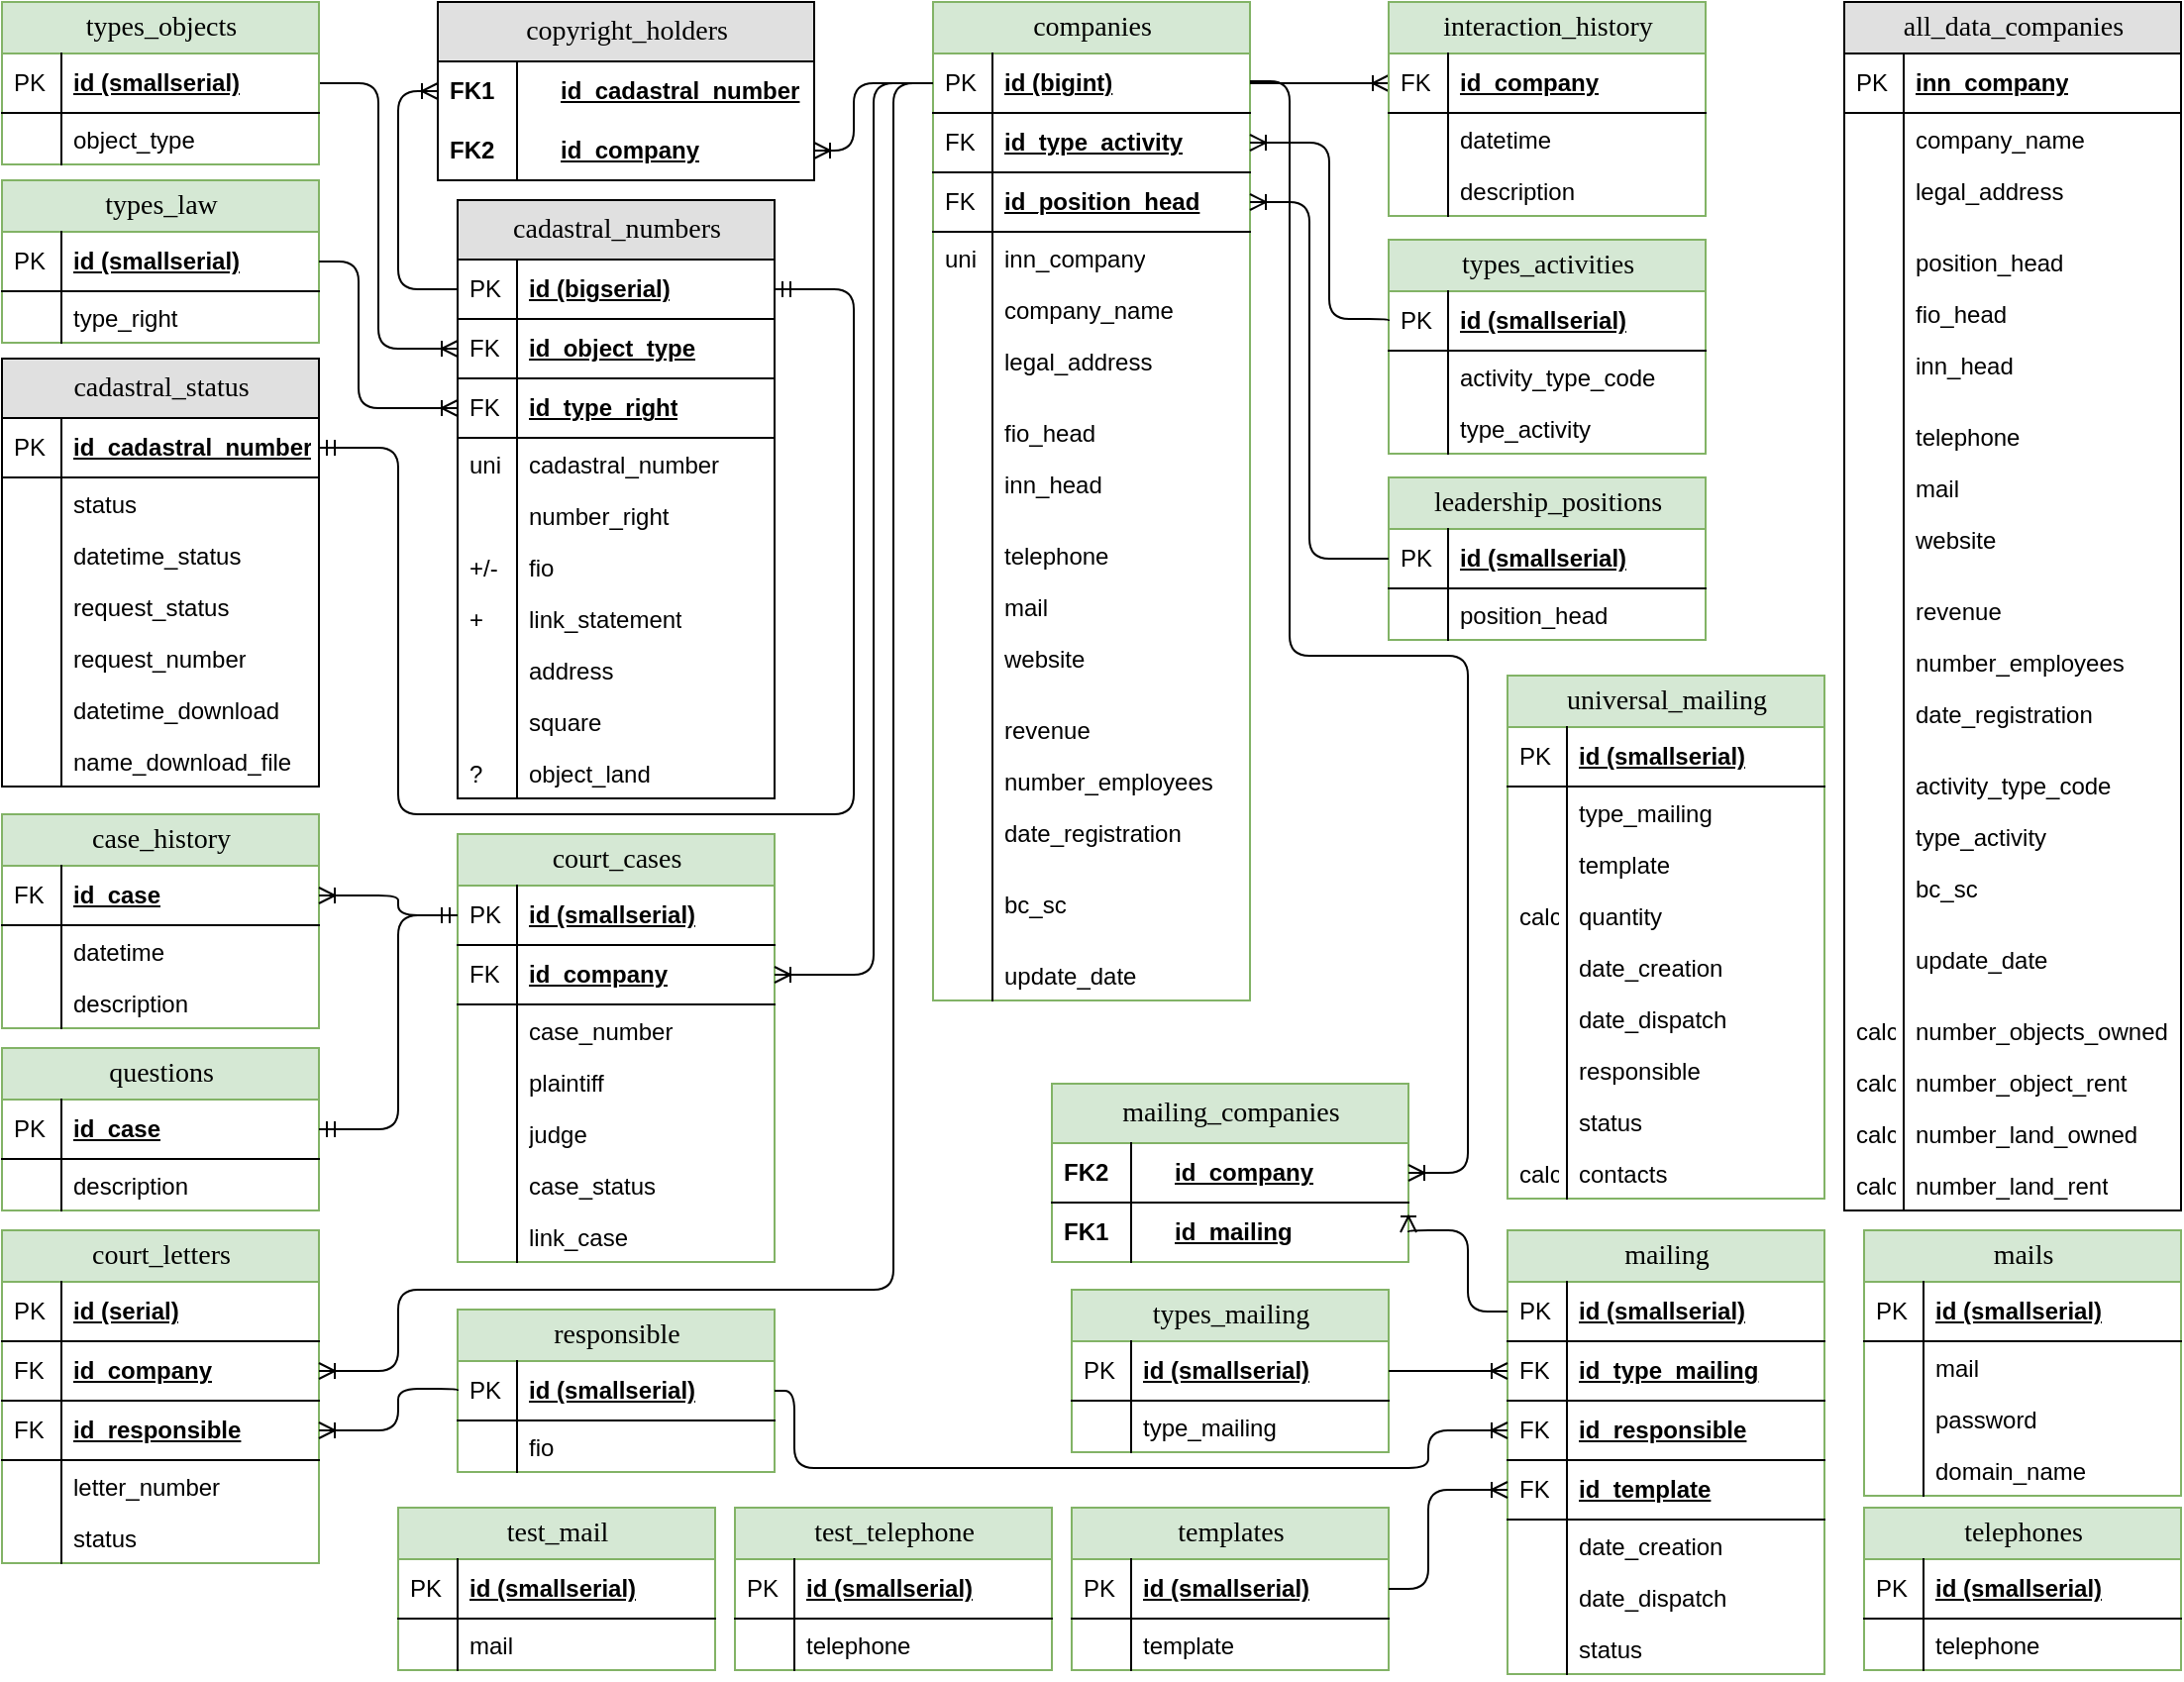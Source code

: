 <mxfile version="21.6.6" type="github">
  <diagram name="Page-1" id="e56a1550-8fbb-45ad-956c-1786394a9013">
    <mxGraphModel dx="1386" dy="767" grid="1" gridSize="10" guides="1" tooltips="1" connect="1" arrows="1" fold="1" page="1" pageScale="1" pageWidth="1100" pageHeight="850" background="none" math="0" shadow="0">
      <root>
        <mxCell id="0" />
        <mxCell id="1" parent="0" />
        <mxCell id="2e49270ec7c68f3f-1" value="copyright_holders" style="swimlane;html=1;fontStyle=0;childLayout=stackLayout;horizontal=1;startSize=30;fillColor=#e0e0e0;horizontalStack=0;resizeParent=1;resizeLast=0;collapsible=1;marginBottom=0;swimlaneFillColor=#ffffff;align=center;rounded=0;shadow=0;comic=0;labelBackgroundColor=none;strokeWidth=1;fontFamily=Verdana;fontSize=14" parent="1" vertex="1">
          <mxGeometry x="220" width="190" height="90" as="geometry" />
        </mxCell>
        <mxCell id="2e49270ec7c68f3f-2" value="id_cadastral_number" style="shape=partialRectangle;top=0;left=0;right=0;bottom=0;html=1;align=left;verticalAlign=middle;fillColor=none;spacingLeft=60;spacingRight=4;whiteSpace=wrap;overflow=hidden;rotatable=0;points=[[0,0.5],[1,0.5]];portConstraint=eastwest;dropTarget=0;fontStyle=5;" parent="2e49270ec7c68f3f-1" vertex="1">
          <mxGeometry y="30" width="190" height="30" as="geometry" />
        </mxCell>
        <mxCell id="2e49270ec7c68f3f-3" value="FK1" style="shape=partialRectangle;fontStyle=1;top=0;left=0;bottom=0;html=1;fillColor=none;align=left;verticalAlign=middle;spacingLeft=4;spacingRight=4;whiteSpace=wrap;overflow=hidden;rotatable=0;points=[];portConstraint=eastwest;part=1;" parent="2e49270ec7c68f3f-2" vertex="1" connectable="0">
          <mxGeometry width="40" height="30" as="geometry" />
        </mxCell>
        <mxCell id="2e49270ec7c68f3f-4" value="id_company" style="shape=partialRectangle;top=0;left=0;right=0;bottom=1;html=1;align=left;verticalAlign=middle;fillColor=none;spacingLeft=60;spacingRight=4;whiteSpace=wrap;overflow=hidden;rotatable=0;points=[[0,0.5],[1,0.5]];portConstraint=eastwest;dropTarget=0;fontStyle=5;" parent="2e49270ec7c68f3f-1" vertex="1">
          <mxGeometry y="60" width="190" height="30" as="geometry" />
        </mxCell>
        <mxCell id="2e49270ec7c68f3f-5" value="FK2" style="shape=partialRectangle;fontStyle=1;top=0;left=0;bottom=0;html=1;fillColor=none;align=left;verticalAlign=middle;spacingLeft=4;spacingRight=4;whiteSpace=wrap;overflow=hidden;rotatable=0;points=[];portConstraint=eastwest;part=1;" parent="2e49270ec7c68f3f-4" vertex="1" connectable="0">
          <mxGeometry width="40" height="30" as="geometry" />
        </mxCell>
        <mxCell id="2e49270ec7c68f3f-8" value="сompanies" style="swimlane;html=1;fontStyle=0;childLayout=stackLayout;horizontal=1;startSize=26;fillColor=#d5e8d4;horizontalStack=0;resizeParent=1;resizeLast=0;collapsible=1;marginBottom=0;swimlaneFillColor=#ffffff;align=center;rounded=0;shadow=0;comic=0;labelBackgroundColor=none;strokeWidth=1;fontFamily=Verdana;fontSize=14;swimlaneLine=1;strokeColor=#82b366;" parent="1" vertex="1">
          <mxGeometry x="470" width="160" height="504" as="geometry" />
        </mxCell>
        <mxCell id="2e49270ec7c68f3f-9" value="id (bigint)" style="shape=partialRectangle;top=0;left=0;right=0;bottom=1;html=1;align=left;verticalAlign=middle;fillColor=none;spacingLeft=34;spacingRight=4;whiteSpace=wrap;overflow=hidden;rotatable=0;points=[[0,0.5],[1,0.5]];portConstraint=eastwest;dropTarget=0;fontStyle=5;" parent="2e49270ec7c68f3f-8" vertex="1">
          <mxGeometry y="26" width="160" height="30" as="geometry" />
        </mxCell>
        <mxCell id="2e49270ec7c68f3f-10" value="PK" style="shape=partialRectangle;top=0;left=0;bottom=0;html=1;fillColor=none;align=left;verticalAlign=middle;spacingLeft=4;spacingRight=4;whiteSpace=wrap;overflow=hidden;rotatable=0;points=[];portConstraint=eastwest;part=1;" parent="2e49270ec7c68f3f-9" vertex="1" connectable="0">
          <mxGeometry width="30" height="30" as="geometry" />
        </mxCell>
        <mxCell id="aWI3HFLlSqGjkT6pAMUg-93" value="id_type_activity" style="shape=partialRectangle;top=0;left=0;right=0;bottom=1;html=1;align=left;verticalAlign=middle;fillColor=none;spacingLeft=34;spacingRight=4;whiteSpace=wrap;overflow=hidden;rotatable=0;points=[[0,0.5],[1,0.5]];portConstraint=eastwest;dropTarget=0;fontStyle=5;" parent="2e49270ec7c68f3f-8" vertex="1">
          <mxGeometry y="56" width="160" height="30" as="geometry" />
        </mxCell>
        <mxCell id="aWI3HFLlSqGjkT6pAMUg-94" value="FK" style="shape=partialRectangle;top=0;left=0;bottom=0;html=1;fillColor=none;align=left;verticalAlign=middle;spacingLeft=4;spacingRight=4;whiteSpace=wrap;overflow=hidden;rotatable=0;points=[];portConstraint=eastwest;part=1;" parent="aWI3HFLlSqGjkT6pAMUg-93" vertex="1" connectable="0">
          <mxGeometry width="30" height="30" as="geometry" />
        </mxCell>
        <mxCell id="aWI3HFLlSqGjkT6pAMUg-97" value="id_position_head" style="shape=partialRectangle;top=0;left=0;right=0;bottom=1;html=1;align=left;verticalAlign=middle;fillColor=none;spacingLeft=34;spacingRight=4;whiteSpace=wrap;overflow=hidden;rotatable=0;points=[[0,0.5],[1,0.5]];portConstraint=eastwest;dropTarget=0;fontStyle=5;" parent="2e49270ec7c68f3f-8" vertex="1">
          <mxGeometry y="86" width="160" height="30" as="geometry" />
        </mxCell>
        <mxCell id="aWI3HFLlSqGjkT6pAMUg-98" value="FK" style="shape=partialRectangle;top=0;left=0;bottom=0;html=1;fillColor=none;align=left;verticalAlign=middle;spacingLeft=4;spacingRight=4;whiteSpace=wrap;overflow=hidden;rotatable=0;points=[];portConstraint=eastwest;part=1;" parent="aWI3HFLlSqGjkT6pAMUg-97" vertex="1" connectable="0">
          <mxGeometry width="30" height="30" as="geometry" />
        </mxCell>
        <mxCell id="aWI3HFLlSqGjkT6pAMUg-95" value="inn_company" style="shape=partialRectangle;top=0;left=0;right=0;bottom=0;html=1;align=left;verticalAlign=top;fillColor=none;spacingLeft=34;spacingRight=4;whiteSpace=wrap;overflow=hidden;rotatable=0;points=[[0,0.5],[1,0.5]];portConstraint=eastwest;dropTarget=0;fontStyle=0" parent="2e49270ec7c68f3f-8" vertex="1">
          <mxGeometry y="116" width="160" height="26" as="geometry" />
        </mxCell>
        <mxCell id="aWI3HFLlSqGjkT6pAMUg-96" value="uni" style="shape=partialRectangle;top=0;left=0;bottom=0;html=1;fillColor=none;align=left;verticalAlign=top;spacingLeft=4;spacingRight=4;whiteSpace=wrap;overflow=hidden;rotatable=0;points=[];portConstraint=eastwest;part=1;" parent="aWI3HFLlSqGjkT6pAMUg-95" vertex="1" connectable="0">
          <mxGeometry width="30" height="26" as="geometry" />
        </mxCell>
        <mxCell id="2e49270ec7c68f3f-11" value="company_name" style="shape=partialRectangle;top=0;left=0;right=0;bottom=0;html=1;align=left;verticalAlign=top;fillColor=none;spacingLeft=34;spacingRight=4;whiteSpace=wrap;overflow=hidden;rotatable=0;points=[[0,0.5],[1,0.5]];portConstraint=eastwest;dropTarget=0;" parent="2e49270ec7c68f3f-8" vertex="1">
          <mxGeometry y="142" width="160" height="26" as="geometry" />
        </mxCell>
        <mxCell id="2e49270ec7c68f3f-12" value="" style="shape=partialRectangle;top=0;left=0;bottom=0;html=1;fillColor=none;align=left;verticalAlign=top;spacingLeft=4;spacingRight=4;whiteSpace=wrap;overflow=hidden;rotatable=0;points=[];portConstraint=eastwest;part=1;" parent="2e49270ec7c68f3f-11" vertex="1" connectable="0">
          <mxGeometry width="30" height="26" as="geometry" />
        </mxCell>
        <mxCell id="2e49270ec7c68f3f-13" value="legal_address" style="shape=partialRectangle;top=0;left=0;right=0;bottom=0;html=1;align=left;verticalAlign=top;fillColor=none;spacingLeft=34;spacingRight=4;whiteSpace=wrap;overflow=hidden;rotatable=0;points=[[0,0.5],[1,0.5]];portConstraint=eastwest;dropTarget=0;" parent="2e49270ec7c68f3f-8" vertex="1">
          <mxGeometry y="168" width="160" height="26" as="geometry" />
        </mxCell>
        <mxCell id="2e49270ec7c68f3f-14" value="" style="shape=partialRectangle;top=0;left=0;bottom=0;html=1;fillColor=none;align=left;verticalAlign=top;spacingLeft=4;spacingRight=4;whiteSpace=wrap;overflow=hidden;rotatable=0;points=[];portConstraint=eastwest;part=1;" parent="2e49270ec7c68f3f-13" vertex="1" connectable="0">
          <mxGeometry width="30" height="26" as="geometry" />
        </mxCell>
        <mxCell id="2e49270ec7c68f3f-17" value="" style="shape=partialRectangle;top=0;left=0;right=0;bottom=0;html=1;align=left;verticalAlign=top;fillColor=none;spacingLeft=34;spacingRight=4;whiteSpace=wrap;overflow=hidden;rotatable=0;points=[[0,0.5],[1,0.5]];portConstraint=eastwest;dropTarget=0;" parent="2e49270ec7c68f3f-8" vertex="1">
          <mxGeometry y="194" width="160" height="10" as="geometry" />
        </mxCell>
        <mxCell id="2e49270ec7c68f3f-18" value="" style="shape=partialRectangle;top=0;left=0;bottom=0;html=1;fillColor=none;align=left;verticalAlign=top;spacingLeft=4;spacingRight=4;whiteSpace=wrap;overflow=hidden;rotatable=0;points=[];portConstraint=eastwest;part=1;" parent="2e49270ec7c68f3f-17" vertex="1" connectable="0">
          <mxGeometry width="30" height="10" as="geometry" />
        </mxCell>
        <mxCell id="aWI3HFLlSqGjkT6pAMUg-3" value="fio_head" style="shape=partialRectangle;top=0;left=0;right=0;bottom=0;html=1;align=left;verticalAlign=top;fillColor=none;spacingLeft=34;spacingRight=4;whiteSpace=wrap;overflow=hidden;rotatable=0;points=[[0,0.5],[1,0.5]];portConstraint=eastwest;dropTarget=0;" parent="2e49270ec7c68f3f-8" vertex="1">
          <mxGeometry y="204" width="160" height="26" as="geometry" />
        </mxCell>
        <mxCell id="aWI3HFLlSqGjkT6pAMUg-4" value="" style="shape=partialRectangle;top=0;left=0;bottom=0;html=1;fillColor=none;align=left;verticalAlign=top;spacingLeft=4;spacingRight=4;whiteSpace=wrap;overflow=hidden;rotatable=0;points=[];portConstraint=eastwest;part=1;" parent="aWI3HFLlSqGjkT6pAMUg-3" vertex="1" connectable="0">
          <mxGeometry width="30" height="26" as="geometry" />
        </mxCell>
        <mxCell id="aWI3HFLlSqGjkT6pAMUg-5" value="inn_head" style="shape=partialRectangle;top=0;left=0;right=0;bottom=0;html=1;align=left;verticalAlign=top;fillColor=none;spacingLeft=34;spacingRight=4;whiteSpace=wrap;overflow=hidden;rotatable=0;points=[[0,0.5],[1,0.5]];portConstraint=eastwest;dropTarget=0;" parent="2e49270ec7c68f3f-8" vertex="1">
          <mxGeometry y="230" width="160" height="26" as="geometry" />
        </mxCell>
        <mxCell id="aWI3HFLlSqGjkT6pAMUg-6" value="" style="shape=partialRectangle;top=0;left=0;bottom=0;html=1;fillColor=none;align=left;verticalAlign=top;spacingLeft=4;spacingRight=4;whiteSpace=wrap;overflow=hidden;rotatable=0;points=[];portConstraint=eastwest;part=1;" parent="aWI3HFLlSqGjkT6pAMUg-5" vertex="1" connectable="0">
          <mxGeometry width="30" height="26" as="geometry" />
        </mxCell>
        <mxCell id="aWI3HFLlSqGjkT6pAMUg-9" value="" style="shape=partialRectangle;top=0;left=0;right=0;bottom=0;html=1;align=left;verticalAlign=top;fillColor=none;spacingLeft=34;spacingRight=4;whiteSpace=wrap;overflow=hidden;rotatable=0;points=[[0,0.5],[1,0.5]];portConstraint=eastwest;dropTarget=0;" parent="2e49270ec7c68f3f-8" vertex="1">
          <mxGeometry y="256" width="160" height="10" as="geometry" />
        </mxCell>
        <mxCell id="aWI3HFLlSqGjkT6pAMUg-10" value="" style="shape=partialRectangle;top=0;left=0;bottom=0;html=1;fillColor=none;align=left;verticalAlign=top;spacingLeft=4;spacingRight=4;whiteSpace=wrap;overflow=hidden;rotatable=0;points=[];portConstraint=eastwest;part=1;" parent="aWI3HFLlSqGjkT6pAMUg-9" vertex="1" connectable="0">
          <mxGeometry width="30" height="10" as="geometry" />
        </mxCell>
        <mxCell id="aWI3HFLlSqGjkT6pAMUg-7" value="telephone" style="shape=partialRectangle;top=0;left=0;right=0;bottom=0;html=1;align=left;verticalAlign=top;fillColor=none;spacingLeft=34;spacingRight=4;whiteSpace=wrap;overflow=hidden;rotatable=0;points=[[0,0.5],[1,0.5]];portConstraint=eastwest;dropTarget=0;" parent="2e49270ec7c68f3f-8" vertex="1">
          <mxGeometry y="266" width="160" height="26" as="geometry" />
        </mxCell>
        <mxCell id="aWI3HFLlSqGjkT6pAMUg-8" value="" style="shape=partialRectangle;top=0;left=0;bottom=0;html=1;fillColor=none;align=left;verticalAlign=top;spacingLeft=4;spacingRight=4;whiteSpace=wrap;overflow=hidden;rotatable=0;points=[];portConstraint=eastwest;part=1;" parent="aWI3HFLlSqGjkT6pAMUg-7" vertex="1" connectable="0">
          <mxGeometry width="30" height="26" as="geometry" />
        </mxCell>
        <mxCell id="aWI3HFLlSqGjkT6pAMUg-11" value="&lt;span style=&quot;font-weight: normal;&quot;&gt;mail&lt;/span&gt;" style="shape=partialRectangle;top=0;left=0;right=0;bottom=0;html=1;align=left;verticalAlign=top;fillColor=none;spacingLeft=34;spacingRight=4;whiteSpace=wrap;overflow=hidden;rotatable=0;points=[[0,0.5],[1,0.5]];portConstraint=eastwest;dropTarget=0;fontStyle=1" parent="2e49270ec7c68f3f-8" vertex="1">
          <mxGeometry y="292" width="160" height="26" as="geometry" />
        </mxCell>
        <mxCell id="aWI3HFLlSqGjkT6pAMUg-12" value="" style="shape=partialRectangle;top=0;left=0;bottom=0;html=1;fillColor=none;align=left;verticalAlign=top;spacingLeft=4;spacingRight=4;whiteSpace=wrap;overflow=hidden;rotatable=0;points=[];portConstraint=eastwest;part=1;" parent="aWI3HFLlSqGjkT6pAMUg-11" vertex="1" connectable="0">
          <mxGeometry width="30" height="26" as="geometry" />
        </mxCell>
        <mxCell id="aWI3HFLlSqGjkT6pAMUg-13" value="&lt;span style=&quot;&quot;&gt;website&lt;/span&gt;" style="shape=partialRectangle;top=0;left=0;right=0;bottom=0;html=1;align=left;verticalAlign=top;fillColor=none;spacingLeft=34;spacingRight=4;whiteSpace=wrap;overflow=hidden;rotatable=0;points=[[0,0.5],[1,0.5]];portConstraint=eastwest;dropTarget=0;fontStyle=0" parent="2e49270ec7c68f3f-8" vertex="1">
          <mxGeometry y="318" width="160" height="26" as="geometry" />
        </mxCell>
        <mxCell id="aWI3HFLlSqGjkT6pAMUg-14" value="" style="shape=partialRectangle;top=0;left=0;bottom=0;html=1;fillColor=none;align=left;verticalAlign=top;spacingLeft=4;spacingRight=4;whiteSpace=wrap;overflow=hidden;rotatable=0;points=[];portConstraint=eastwest;part=1;" parent="aWI3HFLlSqGjkT6pAMUg-13" vertex="1" connectable="0">
          <mxGeometry width="30" height="26" as="geometry" />
        </mxCell>
        <mxCell id="aWI3HFLlSqGjkT6pAMUg-17" value="" style="shape=partialRectangle;top=0;left=0;right=0;bottom=0;html=1;align=left;verticalAlign=top;fillColor=none;spacingLeft=34;spacingRight=4;whiteSpace=wrap;overflow=hidden;rotatable=0;points=[[0,0.5],[1,0.5]];portConstraint=eastwest;dropTarget=0;" parent="2e49270ec7c68f3f-8" vertex="1">
          <mxGeometry y="344" width="160" height="10" as="geometry" />
        </mxCell>
        <mxCell id="aWI3HFLlSqGjkT6pAMUg-18" value="" style="shape=partialRectangle;top=0;left=0;bottom=0;html=1;fillColor=none;align=left;verticalAlign=top;spacingLeft=4;spacingRight=4;whiteSpace=wrap;overflow=hidden;rotatable=0;points=[];portConstraint=eastwest;part=1;" parent="aWI3HFLlSqGjkT6pAMUg-17" vertex="1" connectable="0">
          <mxGeometry width="30" height="10" as="geometry" />
        </mxCell>
        <mxCell id="aWI3HFLlSqGjkT6pAMUg-25" value="revenue" style="shape=partialRectangle;top=0;left=0;right=0;bottom=0;html=1;align=left;verticalAlign=top;fillColor=none;spacingLeft=34;spacingRight=4;whiteSpace=wrap;overflow=hidden;rotatable=0;points=[[0,0.5],[1,0.5]];portConstraint=eastwest;dropTarget=0;fontStyle=0" parent="2e49270ec7c68f3f-8" vertex="1">
          <mxGeometry y="354" width="160" height="26" as="geometry" />
        </mxCell>
        <mxCell id="aWI3HFLlSqGjkT6pAMUg-26" value="" style="shape=partialRectangle;top=0;left=0;bottom=0;html=1;fillColor=none;align=left;verticalAlign=top;spacingLeft=4;spacingRight=4;whiteSpace=wrap;overflow=hidden;rotatable=0;points=[];portConstraint=eastwest;part=1;" parent="aWI3HFLlSqGjkT6pAMUg-25" vertex="1" connectable="0">
          <mxGeometry width="30" height="26" as="geometry" />
        </mxCell>
        <mxCell id="aWI3HFLlSqGjkT6pAMUg-27" value="number_employees" style="shape=partialRectangle;top=0;left=0;right=0;bottom=0;html=1;align=left;verticalAlign=top;fillColor=none;spacingLeft=34;spacingRight=4;whiteSpace=wrap;overflow=hidden;rotatable=0;points=[[0,0.5],[1,0.5]];portConstraint=eastwest;dropTarget=0;fontStyle=0" parent="2e49270ec7c68f3f-8" vertex="1">
          <mxGeometry y="380" width="160" height="26" as="geometry" />
        </mxCell>
        <mxCell id="aWI3HFLlSqGjkT6pAMUg-28" value="" style="shape=partialRectangle;top=0;left=0;bottom=0;html=1;fillColor=none;align=left;verticalAlign=top;spacingLeft=4;spacingRight=4;whiteSpace=wrap;overflow=hidden;rotatable=0;points=[];portConstraint=eastwest;part=1;" parent="aWI3HFLlSqGjkT6pAMUg-27" vertex="1" connectable="0">
          <mxGeometry width="30" height="26" as="geometry" />
        </mxCell>
        <mxCell id="aWI3HFLlSqGjkT6pAMUg-29" value="date_registration" style="shape=partialRectangle;top=0;left=0;right=0;bottom=0;html=1;align=left;verticalAlign=top;fillColor=none;spacingLeft=34;spacingRight=4;whiteSpace=wrap;overflow=hidden;rotatable=0;points=[[0,0.5],[1,0.5]];portConstraint=eastwest;dropTarget=0;fontStyle=0" parent="2e49270ec7c68f3f-8" vertex="1">
          <mxGeometry y="406" width="160" height="26" as="geometry" />
        </mxCell>
        <mxCell id="aWI3HFLlSqGjkT6pAMUg-30" value="" style="shape=partialRectangle;top=0;left=0;bottom=0;html=1;fillColor=none;align=left;verticalAlign=top;spacingLeft=4;spacingRight=4;whiteSpace=wrap;overflow=hidden;rotatable=0;points=[];portConstraint=eastwest;part=1;" parent="aWI3HFLlSqGjkT6pAMUg-29" vertex="1" connectable="0">
          <mxGeometry width="30" height="26" as="geometry" />
        </mxCell>
        <mxCell id="aWI3HFLlSqGjkT6pAMUg-84" value="" style="shape=partialRectangle;top=0;left=0;right=0;bottom=0;html=1;align=left;verticalAlign=top;fillColor=none;spacingLeft=34;spacingRight=4;whiteSpace=wrap;overflow=hidden;rotatable=0;points=[[0,0.5],[1,0.5]];portConstraint=eastwest;dropTarget=0;" parent="2e49270ec7c68f3f-8" vertex="1">
          <mxGeometry y="432" width="160" height="10" as="geometry" />
        </mxCell>
        <mxCell id="aWI3HFLlSqGjkT6pAMUg-85" value="" style="shape=partialRectangle;top=0;left=0;bottom=0;html=1;fillColor=none;align=left;verticalAlign=top;spacingLeft=4;spacingRight=4;whiteSpace=wrap;overflow=hidden;rotatable=0;points=[];portConstraint=eastwest;part=1;" parent="aWI3HFLlSqGjkT6pAMUg-84" vertex="1" connectable="0">
          <mxGeometry width="30" height="10" as="geometry" />
        </mxCell>
        <mxCell id="aWI3HFLlSqGjkT6pAMUg-15" value="bc_sc" style="shape=partialRectangle;top=0;left=0;right=0;bottom=0;html=1;align=left;verticalAlign=top;fillColor=none;spacingLeft=34;spacingRight=4;whiteSpace=wrap;overflow=hidden;rotatable=0;points=[[0,0.5],[1,0.5]];portConstraint=eastwest;dropTarget=0;fontStyle=0" parent="2e49270ec7c68f3f-8" vertex="1">
          <mxGeometry y="442" width="160" height="26" as="geometry" />
        </mxCell>
        <mxCell id="aWI3HFLlSqGjkT6pAMUg-16" value="" style="shape=partialRectangle;top=0;left=0;bottom=0;html=1;fillColor=none;align=left;verticalAlign=top;spacingLeft=4;spacingRight=4;whiteSpace=wrap;overflow=hidden;rotatable=0;points=[];portConstraint=eastwest;part=1;" parent="aWI3HFLlSqGjkT6pAMUg-15" vertex="1" connectable="0">
          <mxGeometry width="30" height="26" as="geometry" />
        </mxCell>
        <mxCell id="aWI3HFLlSqGjkT6pAMUg-86" value="" style="shape=partialRectangle;top=0;left=0;right=0;bottom=0;html=1;align=left;verticalAlign=top;fillColor=none;spacingLeft=34;spacingRight=4;whiteSpace=wrap;overflow=hidden;rotatable=0;points=[[0,0.5],[1,0.5]];portConstraint=eastwest;dropTarget=0;" parent="2e49270ec7c68f3f-8" vertex="1">
          <mxGeometry y="468" width="160" height="10" as="geometry" />
        </mxCell>
        <mxCell id="aWI3HFLlSqGjkT6pAMUg-87" value="" style="shape=partialRectangle;top=0;left=0;bottom=0;html=1;fillColor=none;align=left;verticalAlign=top;spacingLeft=4;spacingRight=4;whiteSpace=wrap;overflow=hidden;rotatable=0;points=[];portConstraint=eastwest;part=1;" parent="aWI3HFLlSqGjkT6pAMUg-86" vertex="1" connectable="0">
          <mxGeometry width="30" height="10" as="geometry" />
        </mxCell>
        <mxCell id="aWI3HFLlSqGjkT6pAMUg-19" value="update_date" style="shape=partialRectangle;top=0;left=0;right=0;bottom=0;html=1;align=left;verticalAlign=top;fillColor=none;spacingLeft=34;spacingRight=4;whiteSpace=wrap;overflow=hidden;rotatable=0;points=[[0,0.5],[1,0.5]];portConstraint=eastwest;dropTarget=0;fontStyle=0" parent="2e49270ec7c68f3f-8" vertex="1">
          <mxGeometry y="478" width="160" height="26" as="geometry" />
        </mxCell>
        <mxCell id="aWI3HFLlSqGjkT6pAMUg-20" value="" style="shape=partialRectangle;top=0;left=0;bottom=0;html=1;fillColor=none;align=left;verticalAlign=top;spacingLeft=4;spacingRight=4;whiteSpace=wrap;overflow=hidden;rotatable=0;points=[];portConstraint=eastwest;part=1;" parent="aWI3HFLlSqGjkT6pAMUg-19" vertex="1" connectable="0">
          <mxGeometry width="30" height="26" as="geometry" />
        </mxCell>
        <mxCell id="2e49270ec7c68f3f-19" value="types_activities" style="swimlane;html=1;fontStyle=0;childLayout=stackLayout;horizontal=1;startSize=26;fillColor=#d5e8d4;horizontalStack=0;resizeParent=1;resizeLast=0;collapsible=1;marginBottom=0;swimlaneFillColor=#ffffff;align=center;rounded=0;shadow=0;comic=0;labelBackgroundColor=none;strokeWidth=1;fontFamily=Verdana;fontSize=14;strokeColor=#82b366;" parent="1" vertex="1">
          <mxGeometry x="700" y="120" width="160" height="108" as="geometry" />
        </mxCell>
        <mxCell id="2e49270ec7c68f3f-20" value="id (smallserial)" style="shape=partialRectangle;top=0;left=0;right=0;bottom=1;html=1;align=left;verticalAlign=middle;fillColor=none;spacingLeft=34;spacingRight=4;whiteSpace=wrap;overflow=hidden;rotatable=0;points=[[0,0.5],[1,0.5]];portConstraint=eastwest;dropTarget=0;fontStyle=5;" parent="2e49270ec7c68f3f-19" vertex="1">
          <mxGeometry y="26" width="160" height="30" as="geometry" />
        </mxCell>
        <mxCell id="2e49270ec7c68f3f-21" value="PK" style="shape=partialRectangle;top=0;left=0;bottom=0;html=1;fillColor=none;align=left;verticalAlign=middle;spacingLeft=4;spacingRight=4;whiteSpace=wrap;overflow=hidden;rotatable=0;points=[];portConstraint=eastwest;part=1;" parent="2e49270ec7c68f3f-20" vertex="1" connectable="0">
          <mxGeometry width="30" height="30" as="geometry" />
        </mxCell>
        <mxCell id="2e49270ec7c68f3f-22" value="activity_type_code" style="shape=partialRectangle;top=0;left=0;right=0;bottom=0;html=1;align=left;verticalAlign=top;fillColor=none;spacingLeft=34;spacingRight=4;whiteSpace=wrap;overflow=hidden;rotatable=0;points=[[0,0.5],[1,0.5]];portConstraint=eastwest;dropTarget=0;" parent="2e49270ec7c68f3f-19" vertex="1">
          <mxGeometry y="56" width="160" height="26" as="geometry" />
        </mxCell>
        <mxCell id="2e49270ec7c68f3f-23" value="" style="shape=partialRectangle;top=0;left=0;bottom=0;html=1;fillColor=none;align=left;verticalAlign=top;spacingLeft=4;spacingRight=4;whiteSpace=wrap;overflow=hidden;rotatable=0;points=[];portConstraint=eastwest;part=1;" parent="2e49270ec7c68f3f-22" vertex="1" connectable="0">
          <mxGeometry width="30" height="26" as="geometry" />
        </mxCell>
        <mxCell id="aWI3HFLlSqGjkT6pAMUg-91" value="type_activity" style="shape=partialRectangle;top=0;left=0;right=0;bottom=0;html=1;align=left;verticalAlign=top;fillColor=none;spacingLeft=34;spacingRight=4;whiteSpace=wrap;overflow=hidden;rotatable=0;points=[[0,0.5],[1,0.5]];portConstraint=eastwest;dropTarget=0;" parent="2e49270ec7c68f3f-19" vertex="1">
          <mxGeometry y="82" width="160" height="26" as="geometry" />
        </mxCell>
        <mxCell id="aWI3HFLlSqGjkT6pAMUg-92" value="" style="shape=partialRectangle;top=0;left=0;bottom=0;html=1;fillColor=none;align=left;verticalAlign=top;spacingLeft=4;spacingRight=4;whiteSpace=wrap;overflow=hidden;rotatable=0;points=[];portConstraint=eastwest;part=1;" parent="aWI3HFLlSqGjkT6pAMUg-91" vertex="1" connectable="0">
          <mxGeometry width="30" height="26" as="geometry" />
        </mxCell>
        <mxCell id="2e49270ec7c68f3f-30" value="leadership_positions" style="swimlane;html=1;fontStyle=0;childLayout=stackLayout;horizontal=1;startSize=26;fillColor=#d5e8d4;horizontalStack=0;resizeParent=1;resizeLast=0;collapsible=1;marginBottom=0;swimlaneFillColor=#ffffff;align=center;rounded=0;shadow=0;comic=0;labelBackgroundColor=none;strokeWidth=1;fontFamily=Verdana;fontSize=14;strokeColor=#82b366;" parent="1" vertex="1">
          <mxGeometry x="700" y="240" width="160" height="82" as="geometry" />
        </mxCell>
        <mxCell id="2e49270ec7c68f3f-31" value="id (smallserial)" style="shape=partialRectangle;top=0;left=0;right=0;bottom=1;html=1;align=left;verticalAlign=middle;fillColor=none;spacingLeft=34;spacingRight=4;whiteSpace=wrap;overflow=hidden;rotatable=0;points=[[0,0.5],[1,0.5]];portConstraint=eastwest;dropTarget=0;fontStyle=5;" parent="2e49270ec7c68f3f-30" vertex="1">
          <mxGeometry y="26" width="160" height="30" as="geometry" />
        </mxCell>
        <mxCell id="2e49270ec7c68f3f-32" value="PK" style="shape=partialRectangle;top=0;left=0;bottom=0;html=1;fillColor=none;align=left;verticalAlign=middle;spacingLeft=4;spacingRight=4;whiteSpace=wrap;overflow=hidden;rotatable=0;points=[];portConstraint=eastwest;part=1;" parent="2e49270ec7c68f3f-31" vertex="1" connectable="0">
          <mxGeometry width="30" height="30" as="geometry" />
        </mxCell>
        <mxCell id="2e49270ec7c68f3f-33" value="position_head" style="shape=partialRectangle;top=0;left=0;right=0;bottom=0;html=1;align=left;verticalAlign=top;fillColor=none;spacingLeft=34;spacingRight=4;whiteSpace=wrap;overflow=hidden;rotatable=0;points=[[0,0.5],[1,0.5]];portConstraint=eastwest;dropTarget=0;" parent="2e49270ec7c68f3f-30" vertex="1">
          <mxGeometry y="56" width="160" height="26" as="geometry" />
        </mxCell>
        <mxCell id="2e49270ec7c68f3f-34" value="" style="shape=partialRectangle;top=0;left=0;bottom=0;html=1;fillColor=none;align=left;verticalAlign=top;spacingLeft=4;spacingRight=4;whiteSpace=wrap;overflow=hidden;rotatable=0;points=[];portConstraint=eastwest;part=1;" parent="2e49270ec7c68f3f-33" vertex="1" connectable="0">
          <mxGeometry width="30" height="26" as="geometry" />
        </mxCell>
        <mxCell id="2e49270ec7c68f3f-55" value="" style="edgeStyle=orthogonalEdgeStyle;html=1;endArrow=ERoneToMany;startArrow=none;labelBackgroundColor=none;fontFamily=Verdana;fontSize=14;exitX=0;exitY=0.5;endFill=0;startFill=0;entryX=1;entryY=0.5;entryDx=0;entryDy=0;" parent="1" source="2e49270ec7c68f3f-20" target="aWI3HFLlSqGjkT6pAMUg-93" edge="1">
          <mxGeometry width="100" height="100" relative="1" as="geometry">
            <mxPoint x="100" y="430" as="sourcePoint" />
            <mxPoint x="630" y="425" as="targetPoint" />
            <Array as="points">
              <mxPoint x="700" y="160" />
              <mxPoint x="670" y="160" />
              <mxPoint x="670" y="71" />
            </Array>
          </mxGeometry>
        </mxCell>
        <mxCell id="2e49270ec7c68f3f-56" value="" style="edgeStyle=orthogonalEdgeStyle;html=1;endArrow=none;endFill=0;startArrow=ERoneToMany;labelBackgroundColor=none;fontFamily=Verdana;fontSize=14;exitX=0;exitY=0.5;entryX=1;entryY=0.5;entryDx=0;entryDy=0;exitDx=0;exitDy=0;startFill=0;" parent="1" source="aWI3HFLlSqGjkT6pAMUg-100" target="2e49270ec7c68f3f-9" edge="1">
          <mxGeometry width="100" height="100" relative="1" as="geometry">
            <mxPoint x="120" y="650" as="sourcePoint" />
            <mxPoint x="90" y="350" as="targetPoint" />
            <Array as="points">
              <mxPoint x="670" y="41" />
              <mxPoint x="670" y="41" />
            </Array>
          </mxGeometry>
        </mxCell>
        <mxCell id="2e49270ec7c68f3f-57" value="" style="edgeStyle=orthogonalEdgeStyle;html=1;endArrow=none;startArrow=ERoneToMany;labelBackgroundColor=none;fontFamily=Verdana;fontSize=14;exitX=1;exitY=0.5;exitDx=0;exitDy=0;entryX=0;entryY=0.5;entryDx=0;entryDy=0;endFill=0;startFill=0;" parent="1" source="2e49270ec7c68f3f-4" target="2e49270ec7c68f3f-9" edge="1">
          <mxGeometry width="100" height="100" relative="1" as="geometry">
            <mxPoint x="560" y="220" as="sourcePoint" />
            <mxPoint x="520" y="310" as="targetPoint" />
            <Array as="points">
              <mxPoint x="430" y="75" />
              <mxPoint x="430" y="41" />
            </Array>
          </mxGeometry>
        </mxCell>
        <mxCell id="2e49270ec7c68f3f-58" value="" style="edgeStyle=orthogonalEdgeStyle;html=1;endArrow=ERoneToMany;startArrow=none;labelBackgroundColor=none;fontFamily=Verdana;fontSize=14;exitX=0;exitY=0.5;entryX=1;entryY=0.5;entryDx=0;entryDy=0;startFill=0;endFill=0;" parent="1" source="2e49270ec7c68f3f-31" target="aWI3HFLlSqGjkT6pAMUg-97" edge="1">
          <mxGeometry width="100" height="100" relative="1" as="geometry">
            <mxPoint x="470" y="420" as="sourcePoint" />
            <mxPoint x="360" y="330" as="targetPoint" />
            <Array as="points">
              <mxPoint x="660" y="281" />
              <mxPoint x="660" y="101" />
            </Array>
          </mxGeometry>
        </mxCell>
        <mxCell id="2e49270ec7c68f3f-80" value="cadastral_numbers" style="swimlane;html=1;fontStyle=0;childLayout=stackLayout;horizontal=1;startSize=30;fillColor=#e0e0e0;horizontalStack=0;resizeParent=1;resizeLast=0;collapsible=1;marginBottom=0;swimlaneFillColor=#ffffff;align=center;rounded=0;shadow=0;comic=0;labelBackgroundColor=none;strokeWidth=1;fontFamily=Verdana;fontSize=14" parent="1" vertex="1">
          <mxGeometry x="230" y="100" width="160" height="302" as="geometry" />
        </mxCell>
        <mxCell id="2e49270ec7c68f3f-81" value="id (bigserial)" style="shape=partialRectangle;top=0;left=0;right=0;bottom=1;html=1;align=left;verticalAlign=middle;fillColor=none;spacingLeft=34;spacingRight=4;whiteSpace=wrap;overflow=hidden;rotatable=0;points=[[0,0.5],[1,0.5]];portConstraint=eastwest;dropTarget=0;fontStyle=5;" parent="2e49270ec7c68f3f-80" vertex="1">
          <mxGeometry y="30" width="160" height="30" as="geometry" />
        </mxCell>
        <mxCell id="2e49270ec7c68f3f-82" value="PK" style="shape=partialRectangle;top=0;left=0;bottom=0;html=1;fillColor=none;align=left;verticalAlign=middle;spacingLeft=4;spacingRight=4;whiteSpace=wrap;overflow=hidden;rotatable=0;points=[];portConstraint=eastwest;part=1;" parent="2e49270ec7c68f3f-81" vertex="1" connectable="0">
          <mxGeometry width="30" height="30" as="geometry" />
        </mxCell>
        <mxCell id="aWI3HFLlSqGjkT6pAMUg-115" value="id_object_type" style="shape=partialRectangle;top=0;left=0;right=0;bottom=1;html=1;align=left;verticalAlign=middle;fillColor=none;spacingLeft=34;spacingRight=4;whiteSpace=wrap;overflow=hidden;rotatable=0;points=[[0,0.5],[1,0.5]];portConstraint=eastwest;dropTarget=0;fontStyle=5;" parent="2e49270ec7c68f3f-80" vertex="1">
          <mxGeometry y="60" width="160" height="30" as="geometry" />
        </mxCell>
        <mxCell id="aWI3HFLlSqGjkT6pAMUg-116" value="FK" style="shape=partialRectangle;top=0;left=0;bottom=0;html=1;fillColor=none;align=left;verticalAlign=middle;spacingLeft=4;spacingRight=4;whiteSpace=wrap;overflow=hidden;rotatable=0;points=[];portConstraint=eastwest;part=1;" parent="aWI3HFLlSqGjkT6pAMUg-115" vertex="1" connectable="0">
          <mxGeometry width="30" height="30" as="geometry" />
        </mxCell>
        <mxCell id="aWI3HFLlSqGjkT6pAMUg-123" value="id_type_right" style="shape=partialRectangle;top=0;left=0;right=0;bottom=1;html=1;align=left;verticalAlign=middle;fillColor=none;spacingLeft=34;spacingRight=4;whiteSpace=wrap;overflow=hidden;rotatable=0;points=[[0,0.5],[1,0.5]];portConstraint=eastwest;dropTarget=0;fontStyle=5;" parent="2e49270ec7c68f3f-80" vertex="1">
          <mxGeometry y="90" width="160" height="30" as="geometry" />
        </mxCell>
        <mxCell id="aWI3HFLlSqGjkT6pAMUg-124" value="FK" style="shape=partialRectangle;top=0;left=0;bottom=0;html=1;fillColor=none;align=left;verticalAlign=middle;spacingLeft=4;spacingRight=4;whiteSpace=wrap;overflow=hidden;rotatable=0;points=[];portConstraint=eastwest;part=1;" parent="aWI3HFLlSqGjkT6pAMUg-123" vertex="1" connectable="0">
          <mxGeometry width="30" height="30" as="geometry" />
        </mxCell>
        <mxCell id="aWI3HFLlSqGjkT6pAMUg-106" value="cadastral_number" style="shape=partialRectangle;top=0;left=0;right=0;bottom=0;html=1;align=left;verticalAlign=top;fillColor=none;spacingLeft=34;spacingRight=4;whiteSpace=wrap;overflow=hidden;rotatable=0;points=[[0,0.5],[1,0.5]];portConstraint=eastwest;dropTarget=0;" parent="2e49270ec7c68f3f-80" vertex="1">
          <mxGeometry y="120" width="160" height="26" as="geometry" />
        </mxCell>
        <mxCell id="aWI3HFLlSqGjkT6pAMUg-107" value="uni" style="shape=partialRectangle;top=0;left=0;bottom=0;html=1;fillColor=none;align=left;verticalAlign=top;spacingLeft=4;spacingRight=4;whiteSpace=wrap;overflow=hidden;rotatable=0;points=[];portConstraint=eastwest;part=1;" parent="aWI3HFLlSqGjkT6pAMUg-106" vertex="1" connectable="0">
          <mxGeometry width="30" height="26" as="geometry" />
        </mxCell>
        <mxCell id="aWI3HFLlSqGjkT6pAMUg-126" value="number_right" style="shape=partialRectangle;top=0;left=0;right=0;bottom=0;html=1;align=left;verticalAlign=top;fillColor=none;spacingLeft=34;spacingRight=4;whiteSpace=wrap;overflow=hidden;rotatable=0;points=[[0,0.5],[1,0.5]];portConstraint=eastwest;dropTarget=0;" parent="2e49270ec7c68f3f-80" vertex="1">
          <mxGeometry y="146" width="160" height="26" as="geometry" />
        </mxCell>
        <mxCell id="aWI3HFLlSqGjkT6pAMUg-127" value="" style="shape=partialRectangle;top=0;left=0;bottom=0;html=1;fillColor=none;align=left;verticalAlign=top;spacingLeft=4;spacingRight=4;whiteSpace=wrap;overflow=hidden;rotatable=0;points=[];portConstraint=eastwest;part=1;" parent="aWI3HFLlSqGjkT6pAMUg-126" vertex="1" connectable="0">
          <mxGeometry width="30" height="26" as="geometry" />
        </mxCell>
        <mxCell id="aWI3HFLlSqGjkT6pAMUg-128" value="fio" style="shape=partialRectangle;top=0;left=0;right=0;bottom=0;html=1;align=left;verticalAlign=top;fillColor=none;spacingLeft=34;spacingRight=4;whiteSpace=wrap;overflow=hidden;rotatable=0;points=[[0,0.5],[1,0.5]];portConstraint=eastwest;dropTarget=0;" parent="2e49270ec7c68f3f-80" vertex="1">
          <mxGeometry y="172" width="160" height="26" as="geometry" />
        </mxCell>
        <mxCell id="aWI3HFLlSqGjkT6pAMUg-129" value="+/-" style="shape=partialRectangle;top=0;left=0;bottom=0;html=1;fillColor=none;align=left;verticalAlign=top;spacingLeft=4;spacingRight=4;whiteSpace=wrap;overflow=hidden;rotatable=0;points=[];portConstraint=eastwest;part=1;" parent="aWI3HFLlSqGjkT6pAMUg-128" vertex="1" connectable="0">
          <mxGeometry width="30" height="26" as="geometry" />
        </mxCell>
        <mxCell id="gbT5a7UvsYjAfJfrOWeu-11" value="link_statement" style="shape=partialRectangle;top=0;left=0;right=0;bottom=0;html=1;align=left;verticalAlign=top;fillColor=none;spacingLeft=34;spacingRight=4;whiteSpace=wrap;overflow=hidden;rotatable=0;points=[[0,0.5],[1,0.5]];portConstraint=eastwest;dropTarget=0;" parent="2e49270ec7c68f3f-80" vertex="1">
          <mxGeometry y="198" width="160" height="26" as="geometry" />
        </mxCell>
        <mxCell id="gbT5a7UvsYjAfJfrOWeu-12" value="+" style="shape=partialRectangle;top=0;left=0;bottom=0;html=1;fillColor=none;align=left;verticalAlign=top;spacingLeft=4;spacingRight=4;whiteSpace=wrap;overflow=hidden;rotatable=0;points=[];portConstraint=eastwest;part=1;" parent="gbT5a7UvsYjAfJfrOWeu-11" vertex="1" connectable="0">
          <mxGeometry width="30" height="26" as="geometry" />
        </mxCell>
        <mxCell id="gbT5a7UvsYjAfJfrOWeu-9" value="address" style="shape=partialRectangle;top=0;left=0;right=0;bottom=0;html=1;align=left;verticalAlign=top;fillColor=none;spacingLeft=34;spacingRight=4;whiteSpace=wrap;overflow=hidden;rotatable=0;points=[[0,0.5],[1,0.5]];portConstraint=eastwest;dropTarget=0;" parent="2e49270ec7c68f3f-80" vertex="1">
          <mxGeometry y="224" width="160" height="26" as="geometry" />
        </mxCell>
        <mxCell id="gbT5a7UvsYjAfJfrOWeu-10" value="" style="shape=partialRectangle;top=0;left=0;bottom=0;html=1;fillColor=none;align=left;verticalAlign=top;spacingLeft=4;spacingRight=4;whiteSpace=wrap;overflow=hidden;rotatable=0;points=[];portConstraint=eastwest;part=1;" parent="gbT5a7UvsYjAfJfrOWeu-9" vertex="1" connectable="0">
          <mxGeometry width="30" height="26" as="geometry" />
        </mxCell>
        <mxCell id="aWI3HFLlSqGjkT6pAMUg-163" value="square" style="shape=partialRectangle;top=0;left=0;right=0;bottom=0;html=1;align=left;verticalAlign=top;fillColor=none;spacingLeft=34;spacingRight=4;whiteSpace=wrap;overflow=hidden;rotatable=0;points=[[0,0.5],[1,0.5]];portConstraint=eastwest;dropTarget=0;" parent="2e49270ec7c68f3f-80" vertex="1">
          <mxGeometry y="250" width="160" height="26" as="geometry" />
        </mxCell>
        <mxCell id="aWI3HFLlSqGjkT6pAMUg-164" value="" style="shape=partialRectangle;top=0;left=0;bottom=0;html=1;fillColor=none;align=left;verticalAlign=top;spacingLeft=4;spacingRight=4;whiteSpace=wrap;overflow=hidden;rotatable=0;points=[];portConstraint=eastwest;part=1;" parent="aWI3HFLlSqGjkT6pAMUg-163" vertex="1" connectable="0">
          <mxGeometry width="30" height="26" as="geometry" />
        </mxCell>
        <mxCell id="ZTiiboGrIU9FKEb2YGmk-5" value="object_land" style="shape=partialRectangle;top=0;left=0;right=0;bottom=0;html=1;align=left;verticalAlign=top;fillColor=none;spacingLeft=34;spacingRight=4;whiteSpace=wrap;overflow=hidden;rotatable=0;points=[[0,0.5],[1,0.5]];portConstraint=eastwest;dropTarget=0;" parent="2e49270ec7c68f3f-80" vertex="1">
          <mxGeometry y="276" width="160" height="26" as="geometry" />
        </mxCell>
        <mxCell id="ZTiiboGrIU9FKEb2YGmk-6" value="?" style="shape=partialRectangle;top=0;left=0;bottom=0;html=1;fillColor=none;align=left;verticalAlign=top;spacingLeft=4;spacingRight=4;whiteSpace=wrap;overflow=hidden;rotatable=0;points=[];portConstraint=eastwest;part=1;" parent="ZTiiboGrIU9FKEb2YGmk-5" vertex="1" connectable="0">
          <mxGeometry width="30" height="26" as="geometry" />
        </mxCell>
        <mxCell id="2e49270ec7c68f3f-91" value="" style="edgeStyle=orthogonalEdgeStyle;html=1;endArrow=ERoneToMany;endFill=0;labelBackgroundColor=none;fontFamily=Verdana;fontSize=14;entryX=0;entryY=0.5;entryDx=0;entryDy=0;exitX=0;exitY=0.5;exitDx=0;exitDy=0;" parent="1" source="2e49270ec7c68f3f-81" target="2e49270ec7c68f3f-2" edge="1">
          <mxGeometry width="100" height="100" relative="1" as="geometry">
            <mxPoint x="70" y="300" as="sourcePoint" />
            <mxPoint x="190" y="330" as="targetPoint" />
            <Array as="points">
              <mxPoint x="200" y="145" />
              <mxPoint x="200" y="45" />
            </Array>
          </mxGeometry>
        </mxCell>
        <mxCell id="2e49270ec7c68f3f-92" value="" style="edgeStyle=orthogonalEdgeStyle;html=1;endArrow=none;endFill=0;labelBackgroundColor=none;fontFamily=Verdana;fontSize=14;entryX=1;entryY=0.5;entryDx=0;entryDy=0;exitX=0;exitY=0.5;exitDx=0;exitDy=0;startArrow=ERoneToMany;startFill=0;" parent="1" source="aWI3HFLlSqGjkT6pAMUg-115" target="aWI3HFLlSqGjkT6pAMUg-111" edge="1">
          <mxGeometry width="100" height="100" relative="1" as="geometry">
            <mxPoint x="500" y="760" as="sourcePoint" />
            <mxPoint x="690" y="780" as="targetPoint" />
            <Array as="points">
              <mxPoint x="190" y="175" />
              <mxPoint x="190" y="41" />
            </Array>
          </mxGeometry>
        </mxCell>
        <mxCell id="aWI3HFLlSqGjkT6pAMUg-33" value="all_data_companies" style="swimlane;html=1;fontStyle=0;childLayout=stackLayout;horizontal=1;startSize=26;fillColor=#e0e0e0;horizontalStack=0;resizeParent=1;resizeLast=0;collapsible=1;marginBottom=0;swimlaneFillColor=#ffffff;align=center;rounded=0;shadow=0;comic=0;labelBackgroundColor=none;strokeWidth=1;fontFamily=Verdana;fontSize=14;swimlaneLine=1;" parent="1" vertex="1">
          <mxGeometry x="930" width="170" height="610" as="geometry" />
        </mxCell>
        <mxCell id="aWI3HFLlSqGjkT6pAMUg-34" value="inn_company" style="shape=partialRectangle;top=0;left=0;right=0;bottom=1;html=1;align=left;verticalAlign=middle;fillColor=none;spacingLeft=34;spacingRight=4;whiteSpace=wrap;overflow=hidden;rotatable=0;points=[[0,0.5],[1,0.5]];portConstraint=eastwest;dropTarget=0;fontStyle=5;" parent="aWI3HFLlSqGjkT6pAMUg-33" vertex="1">
          <mxGeometry y="26" width="170" height="30" as="geometry" />
        </mxCell>
        <mxCell id="aWI3HFLlSqGjkT6pAMUg-35" value="PK" style="shape=partialRectangle;top=0;left=0;bottom=0;html=1;fillColor=none;align=left;verticalAlign=middle;spacingLeft=4;spacingRight=4;whiteSpace=wrap;overflow=hidden;rotatable=0;points=[];portConstraint=eastwest;part=1;" parent="aWI3HFLlSqGjkT6pAMUg-34" vertex="1" connectable="0">
          <mxGeometry width="30" height="30" as="geometry" />
        </mxCell>
        <mxCell id="aWI3HFLlSqGjkT6pAMUg-36" value="company_name" style="shape=partialRectangle;top=0;left=0;right=0;bottom=0;html=1;align=left;verticalAlign=top;fillColor=none;spacingLeft=34;spacingRight=4;whiteSpace=wrap;overflow=hidden;rotatable=0;points=[[0,0.5],[1,0.5]];portConstraint=eastwest;dropTarget=0;" parent="aWI3HFLlSqGjkT6pAMUg-33" vertex="1">
          <mxGeometry y="56" width="170" height="26" as="geometry" />
        </mxCell>
        <mxCell id="aWI3HFLlSqGjkT6pAMUg-37" value="" style="shape=partialRectangle;top=0;left=0;bottom=0;html=1;fillColor=none;align=left;verticalAlign=top;spacingLeft=4;spacingRight=4;whiteSpace=wrap;overflow=hidden;rotatable=0;points=[];portConstraint=eastwest;part=1;" parent="aWI3HFLlSqGjkT6pAMUg-36" vertex="1" connectable="0">
          <mxGeometry width="30" height="26" as="geometry" />
        </mxCell>
        <mxCell id="aWI3HFLlSqGjkT6pAMUg-38" value="legal_address" style="shape=partialRectangle;top=0;left=0;right=0;bottom=0;html=1;align=left;verticalAlign=top;fillColor=none;spacingLeft=34;spacingRight=4;whiteSpace=wrap;overflow=hidden;rotatable=0;points=[[0,0.5],[1,0.5]];portConstraint=eastwest;dropTarget=0;" parent="aWI3HFLlSqGjkT6pAMUg-33" vertex="1">
          <mxGeometry y="82" width="170" height="26" as="geometry" />
        </mxCell>
        <mxCell id="aWI3HFLlSqGjkT6pAMUg-39" value="" style="shape=partialRectangle;top=0;left=0;bottom=0;html=1;fillColor=none;align=left;verticalAlign=top;spacingLeft=4;spacingRight=4;whiteSpace=wrap;overflow=hidden;rotatable=0;points=[];portConstraint=eastwest;part=1;" parent="aWI3HFLlSqGjkT6pAMUg-38" vertex="1" connectable="0">
          <mxGeometry width="30" height="26" as="geometry" />
        </mxCell>
        <mxCell id="aWI3HFLlSqGjkT6pAMUg-40" value="" style="shape=partialRectangle;top=0;left=0;right=0;bottom=0;html=1;align=left;verticalAlign=top;fillColor=none;spacingLeft=34;spacingRight=4;whiteSpace=wrap;overflow=hidden;rotatable=0;points=[[0,0.5],[1,0.5]];portConstraint=eastwest;dropTarget=0;" parent="aWI3HFLlSqGjkT6pAMUg-33" vertex="1">
          <mxGeometry y="108" width="170" height="10" as="geometry" />
        </mxCell>
        <mxCell id="aWI3HFLlSqGjkT6pAMUg-41" value="" style="shape=partialRectangle;top=0;left=0;bottom=0;html=1;fillColor=none;align=left;verticalAlign=top;spacingLeft=4;spacingRight=4;whiteSpace=wrap;overflow=hidden;rotatable=0;points=[];portConstraint=eastwest;part=1;" parent="aWI3HFLlSqGjkT6pAMUg-40" vertex="1" connectable="0">
          <mxGeometry width="30" height="10" as="geometry" />
        </mxCell>
        <mxCell id="aWI3HFLlSqGjkT6pAMUg-42" value="position_head" style="shape=partialRectangle;top=0;left=0;right=0;bottom=0;html=1;align=left;verticalAlign=top;fillColor=none;spacingLeft=34;spacingRight=4;whiteSpace=wrap;overflow=hidden;rotatable=0;points=[[0,0.5],[1,0.5]];portConstraint=eastwest;dropTarget=0;" parent="aWI3HFLlSqGjkT6pAMUg-33" vertex="1">
          <mxGeometry y="118" width="170" height="26" as="geometry" />
        </mxCell>
        <mxCell id="aWI3HFLlSqGjkT6pAMUg-43" value="" style="shape=partialRectangle;top=0;left=0;bottom=0;html=1;fillColor=none;align=left;verticalAlign=top;spacingLeft=4;spacingRight=4;whiteSpace=wrap;overflow=hidden;rotatable=0;points=[];portConstraint=eastwest;part=1;" parent="aWI3HFLlSqGjkT6pAMUg-42" vertex="1" connectable="0">
          <mxGeometry width="30" height="26" as="geometry" />
        </mxCell>
        <mxCell id="aWI3HFLlSqGjkT6pAMUg-44" value="fio_head" style="shape=partialRectangle;top=0;left=0;right=0;bottom=0;html=1;align=left;verticalAlign=top;fillColor=none;spacingLeft=34;spacingRight=4;whiteSpace=wrap;overflow=hidden;rotatable=0;points=[[0,0.5],[1,0.5]];portConstraint=eastwest;dropTarget=0;" parent="aWI3HFLlSqGjkT6pAMUg-33" vertex="1">
          <mxGeometry y="144" width="170" height="26" as="geometry" />
        </mxCell>
        <mxCell id="aWI3HFLlSqGjkT6pAMUg-45" value="" style="shape=partialRectangle;top=0;left=0;bottom=0;html=1;fillColor=none;align=left;verticalAlign=top;spacingLeft=4;spacingRight=4;whiteSpace=wrap;overflow=hidden;rotatable=0;points=[];portConstraint=eastwest;part=1;" parent="aWI3HFLlSqGjkT6pAMUg-44" vertex="1" connectable="0">
          <mxGeometry width="30" height="26" as="geometry" />
        </mxCell>
        <mxCell id="aWI3HFLlSqGjkT6pAMUg-46" value="inn_head" style="shape=partialRectangle;top=0;left=0;right=0;bottom=0;html=1;align=left;verticalAlign=top;fillColor=none;spacingLeft=34;spacingRight=4;whiteSpace=wrap;overflow=hidden;rotatable=0;points=[[0,0.5],[1,0.5]];portConstraint=eastwest;dropTarget=0;" parent="aWI3HFLlSqGjkT6pAMUg-33" vertex="1">
          <mxGeometry y="170" width="170" height="26" as="geometry" />
        </mxCell>
        <mxCell id="aWI3HFLlSqGjkT6pAMUg-47" value="" style="shape=partialRectangle;top=0;left=0;bottom=0;html=1;fillColor=none;align=left;verticalAlign=top;spacingLeft=4;spacingRight=4;whiteSpace=wrap;overflow=hidden;rotatable=0;points=[];portConstraint=eastwest;part=1;" parent="aWI3HFLlSqGjkT6pAMUg-46" vertex="1" connectable="0">
          <mxGeometry width="30" height="26" as="geometry" />
        </mxCell>
        <mxCell id="aWI3HFLlSqGjkT6pAMUg-48" value="" style="shape=partialRectangle;top=0;left=0;right=0;bottom=0;html=1;align=left;verticalAlign=top;fillColor=none;spacingLeft=34;spacingRight=4;whiteSpace=wrap;overflow=hidden;rotatable=0;points=[[0,0.5],[1,0.5]];portConstraint=eastwest;dropTarget=0;" parent="aWI3HFLlSqGjkT6pAMUg-33" vertex="1">
          <mxGeometry y="196" width="170" height="10" as="geometry" />
        </mxCell>
        <mxCell id="aWI3HFLlSqGjkT6pAMUg-49" value="" style="shape=partialRectangle;top=0;left=0;bottom=0;html=1;fillColor=none;align=left;verticalAlign=top;spacingLeft=4;spacingRight=4;whiteSpace=wrap;overflow=hidden;rotatable=0;points=[];portConstraint=eastwest;part=1;" parent="aWI3HFLlSqGjkT6pAMUg-48" vertex="1" connectable="0">
          <mxGeometry width="30" height="10" as="geometry" />
        </mxCell>
        <mxCell id="aWI3HFLlSqGjkT6pAMUg-50" value="telephone" style="shape=partialRectangle;top=0;left=0;right=0;bottom=0;html=1;align=left;verticalAlign=top;fillColor=none;spacingLeft=34;spacingRight=4;whiteSpace=wrap;overflow=hidden;rotatable=0;points=[[0,0.5],[1,0.5]];portConstraint=eastwest;dropTarget=0;" parent="aWI3HFLlSqGjkT6pAMUg-33" vertex="1">
          <mxGeometry y="206" width="170" height="26" as="geometry" />
        </mxCell>
        <mxCell id="aWI3HFLlSqGjkT6pAMUg-51" value="" style="shape=partialRectangle;top=0;left=0;bottom=0;html=1;fillColor=none;align=left;verticalAlign=top;spacingLeft=4;spacingRight=4;whiteSpace=wrap;overflow=hidden;rotatable=0;points=[];portConstraint=eastwest;part=1;" parent="aWI3HFLlSqGjkT6pAMUg-50" vertex="1" connectable="0">
          <mxGeometry width="30" height="26" as="geometry" />
        </mxCell>
        <mxCell id="aWI3HFLlSqGjkT6pAMUg-52" value="&lt;span style=&quot;font-weight: normal;&quot;&gt;mail&lt;/span&gt;" style="shape=partialRectangle;top=0;left=0;right=0;bottom=0;html=1;align=left;verticalAlign=top;fillColor=none;spacingLeft=34;spacingRight=4;whiteSpace=wrap;overflow=hidden;rotatable=0;points=[[0,0.5],[1,0.5]];portConstraint=eastwest;dropTarget=0;fontStyle=1" parent="aWI3HFLlSqGjkT6pAMUg-33" vertex="1">
          <mxGeometry y="232" width="170" height="26" as="geometry" />
        </mxCell>
        <mxCell id="aWI3HFLlSqGjkT6pAMUg-53" value="" style="shape=partialRectangle;top=0;left=0;bottom=0;html=1;fillColor=none;align=left;verticalAlign=top;spacingLeft=4;spacingRight=4;whiteSpace=wrap;overflow=hidden;rotatable=0;points=[];portConstraint=eastwest;part=1;" parent="aWI3HFLlSqGjkT6pAMUg-52" vertex="1" connectable="0">
          <mxGeometry width="30" height="26" as="geometry" />
        </mxCell>
        <mxCell id="aWI3HFLlSqGjkT6pAMUg-54" value="&lt;span style=&quot;&quot;&gt;website&lt;/span&gt;" style="shape=partialRectangle;top=0;left=0;right=0;bottom=0;html=1;align=left;verticalAlign=top;fillColor=none;spacingLeft=34;spacingRight=4;whiteSpace=wrap;overflow=hidden;rotatable=0;points=[[0,0.5],[1,0.5]];portConstraint=eastwest;dropTarget=0;fontStyle=0" parent="aWI3HFLlSqGjkT6pAMUg-33" vertex="1">
          <mxGeometry y="258" width="170" height="26" as="geometry" />
        </mxCell>
        <mxCell id="aWI3HFLlSqGjkT6pAMUg-55" value="" style="shape=partialRectangle;top=0;left=0;bottom=0;html=1;fillColor=none;align=left;verticalAlign=top;spacingLeft=4;spacingRight=4;whiteSpace=wrap;overflow=hidden;rotatable=0;points=[];portConstraint=eastwest;part=1;" parent="aWI3HFLlSqGjkT6pAMUg-54" vertex="1" connectable="0">
          <mxGeometry width="30" height="26" as="geometry" />
        </mxCell>
        <mxCell id="aWI3HFLlSqGjkT6pAMUg-56" value="" style="shape=partialRectangle;top=0;left=0;right=0;bottom=0;html=1;align=left;verticalAlign=top;fillColor=none;spacingLeft=34;spacingRight=4;whiteSpace=wrap;overflow=hidden;rotatable=0;points=[[0,0.5],[1,0.5]];portConstraint=eastwest;dropTarget=0;" parent="aWI3HFLlSqGjkT6pAMUg-33" vertex="1">
          <mxGeometry y="284" width="170" height="10" as="geometry" />
        </mxCell>
        <mxCell id="aWI3HFLlSqGjkT6pAMUg-57" value="" style="shape=partialRectangle;top=0;left=0;bottom=0;html=1;fillColor=none;align=left;verticalAlign=top;spacingLeft=4;spacingRight=4;whiteSpace=wrap;overflow=hidden;rotatable=0;points=[];portConstraint=eastwest;part=1;" parent="aWI3HFLlSqGjkT6pAMUg-56" vertex="1" connectable="0">
          <mxGeometry width="30" height="10" as="geometry" />
        </mxCell>
        <mxCell id="aWI3HFLlSqGjkT6pAMUg-66" value="revenue" style="shape=partialRectangle;top=0;left=0;right=0;bottom=0;html=1;align=left;verticalAlign=top;fillColor=none;spacingLeft=34;spacingRight=4;whiteSpace=wrap;overflow=hidden;rotatable=0;points=[[0,0.5],[1,0.5]];portConstraint=eastwest;dropTarget=0;fontStyle=0" parent="aWI3HFLlSqGjkT6pAMUg-33" vertex="1">
          <mxGeometry y="294" width="170" height="26" as="geometry" />
        </mxCell>
        <mxCell id="aWI3HFLlSqGjkT6pAMUg-67" value="" style="shape=partialRectangle;top=0;left=0;bottom=0;html=1;fillColor=none;align=left;verticalAlign=top;spacingLeft=4;spacingRight=4;whiteSpace=wrap;overflow=hidden;rotatable=0;points=[];portConstraint=eastwest;part=1;" parent="aWI3HFLlSqGjkT6pAMUg-66" vertex="1" connectable="0">
          <mxGeometry width="30" height="26" as="geometry" />
        </mxCell>
        <mxCell id="aWI3HFLlSqGjkT6pAMUg-68" value="number_employees" style="shape=partialRectangle;top=0;left=0;right=0;bottom=0;html=1;align=left;verticalAlign=top;fillColor=none;spacingLeft=34;spacingRight=4;whiteSpace=wrap;overflow=hidden;rotatable=0;points=[[0,0.5],[1,0.5]];portConstraint=eastwest;dropTarget=0;fontStyle=0" parent="aWI3HFLlSqGjkT6pAMUg-33" vertex="1">
          <mxGeometry y="320" width="170" height="26" as="geometry" />
        </mxCell>
        <mxCell id="aWI3HFLlSqGjkT6pAMUg-69" value="" style="shape=partialRectangle;top=0;left=0;bottom=0;html=1;fillColor=none;align=left;verticalAlign=top;spacingLeft=4;spacingRight=4;whiteSpace=wrap;overflow=hidden;rotatable=0;points=[];portConstraint=eastwest;part=1;" parent="aWI3HFLlSqGjkT6pAMUg-68" vertex="1" connectable="0">
          <mxGeometry width="30" height="26" as="geometry" />
        </mxCell>
        <mxCell id="aWI3HFLlSqGjkT6pAMUg-70" value="date_registration" style="shape=partialRectangle;top=0;left=0;right=0;bottom=0;html=1;align=left;verticalAlign=top;fillColor=none;spacingLeft=34;spacingRight=4;whiteSpace=wrap;overflow=hidden;rotatable=0;points=[[0,0.5],[1,0.5]];portConstraint=eastwest;dropTarget=0;fontStyle=0" parent="aWI3HFLlSqGjkT6pAMUg-33" vertex="1">
          <mxGeometry y="346" width="170" height="26" as="geometry" />
        </mxCell>
        <mxCell id="aWI3HFLlSqGjkT6pAMUg-71" value="" style="shape=partialRectangle;top=0;left=0;bottom=0;html=1;fillColor=none;align=left;verticalAlign=top;spacingLeft=4;spacingRight=4;whiteSpace=wrap;overflow=hidden;rotatable=0;points=[];portConstraint=eastwest;part=1;" parent="aWI3HFLlSqGjkT6pAMUg-70" vertex="1" connectable="0">
          <mxGeometry width="30" height="26" as="geometry" />
        </mxCell>
        <mxCell id="aWI3HFLlSqGjkT6pAMUg-82" value="" style="shape=partialRectangle;top=0;left=0;right=0;bottom=0;html=1;align=left;verticalAlign=top;fillColor=none;spacingLeft=34;spacingRight=4;whiteSpace=wrap;overflow=hidden;rotatable=0;points=[[0,0.5],[1,0.5]];portConstraint=eastwest;dropTarget=0;" parent="aWI3HFLlSqGjkT6pAMUg-33" vertex="1">
          <mxGeometry y="372" width="170" height="10" as="geometry" />
        </mxCell>
        <mxCell id="aWI3HFLlSqGjkT6pAMUg-83" value="" style="shape=partialRectangle;top=0;left=0;bottom=0;html=1;fillColor=none;align=left;verticalAlign=top;spacingLeft=4;spacingRight=4;whiteSpace=wrap;overflow=hidden;rotatable=0;points=[];portConstraint=eastwest;part=1;" parent="aWI3HFLlSqGjkT6pAMUg-82" vertex="1" connectable="0">
          <mxGeometry width="30" height="10" as="geometry" />
        </mxCell>
        <mxCell id="aWI3HFLlSqGjkT6pAMUg-62" value="activity_type_code" style="shape=partialRectangle;top=0;left=0;right=0;bottom=0;html=1;align=left;verticalAlign=top;fillColor=none;spacingLeft=34;spacingRight=4;whiteSpace=wrap;overflow=hidden;rotatable=0;points=[[0,0.5],[1,0.5]];portConstraint=eastwest;dropTarget=0;fontStyle=0" parent="aWI3HFLlSqGjkT6pAMUg-33" vertex="1">
          <mxGeometry y="382" width="170" height="26" as="geometry" />
        </mxCell>
        <mxCell id="aWI3HFLlSqGjkT6pAMUg-63" value="" style="shape=partialRectangle;top=0;left=0;bottom=0;html=1;fillColor=none;align=left;verticalAlign=top;spacingLeft=4;spacingRight=4;whiteSpace=wrap;overflow=hidden;rotatable=0;points=[];portConstraint=eastwest;part=1;" parent="aWI3HFLlSqGjkT6pAMUg-62" vertex="1" connectable="0">
          <mxGeometry width="30" height="26" as="geometry" />
        </mxCell>
        <mxCell id="aWI3HFLlSqGjkT6pAMUg-64" value="type_activity" style="shape=partialRectangle;top=0;left=0;right=0;bottom=0;html=1;align=left;verticalAlign=top;fillColor=none;spacingLeft=34;spacingRight=4;whiteSpace=wrap;overflow=hidden;rotatable=0;points=[[0,0.5],[1,0.5]];portConstraint=eastwest;dropTarget=0;fontStyle=0" parent="aWI3HFLlSqGjkT6pAMUg-33" vertex="1">
          <mxGeometry y="408" width="170" height="26" as="geometry" />
        </mxCell>
        <mxCell id="aWI3HFLlSqGjkT6pAMUg-65" value="" style="shape=partialRectangle;top=0;left=0;bottom=0;html=1;fillColor=none;align=left;verticalAlign=top;spacingLeft=4;spacingRight=4;whiteSpace=wrap;overflow=hidden;rotatable=0;points=[];portConstraint=eastwest;part=1;" parent="aWI3HFLlSqGjkT6pAMUg-64" vertex="1" connectable="0">
          <mxGeometry width="30" height="26" as="geometry" />
        </mxCell>
        <mxCell id="aWI3HFLlSqGjkT6pAMUg-58" value="bc_sc" style="shape=partialRectangle;top=0;left=0;right=0;bottom=0;html=1;align=left;verticalAlign=top;fillColor=none;spacingLeft=34;spacingRight=4;whiteSpace=wrap;overflow=hidden;rotatable=0;points=[[0,0.5],[1,0.5]];portConstraint=eastwest;dropTarget=0;fontStyle=0" parent="aWI3HFLlSqGjkT6pAMUg-33" vertex="1">
          <mxGeometry y="434" width="170" height="26" as="geometry" />
        </mxCell>
        <mxCell id="aWI3HFLlSqGjkT6pAMUg-59" value="" style="shape=partialRectangle;top=0;left=0;bottom=0;html=1;fillColor=none;align=left;verticalAlign=top;spacingLeft=4;spacingRight=4;whiteSpace=wrap;overflow=hidden;rotatable=0;points=[];portConstraint=eastwest;part=1;" parent="aWI3HFLlSqGjkT6pAMUg-58" vertex="1" connectable="0">
          <mxGeometry width="30" height="26" as="geometry" />
        </mxCell>
        <mxCell id="aWI3HFLlSqGjkT6pAMUg-88" value="" style="shape=partialRectangle;top=0;left=0;right=0;bottom=0;html=1;align=left;verticalAlign=top;fillColor=none;spacingLeft=34;spacingRight=4;whiteSpace=wrap;overflow=hidden;rotatable=0;points=[[0,0.5],[1,0.5]];portConstraint=eastwest;dropTarget=0;" parent="aWI3HFLlSqGjkT6pAMUg-33" vertex="1">
          <mxGeometry y="460" width="170" height="10" as="geometry" />
        </mxCell>
        <mxCell id="aWI3HFLlSqGjkT6pAMUg-89" value="" style="shape=partialRectangle;top=0;left=0;bottom=0;html=1;fillColor=none;align=left;verticalAlign=top;spacingLeft=4;spacingRight=4;whiteSpace=wrap;overflow=hidden;rotatable=0;points=[];portConstraint=eastwest;part=1;" parent="aWI3HFLlSqGjkT6pAMUg-88" vertex="1" connectable="0">
          <mxGeometry width="30" height="10" as="geometry" />
        </mxCell>
        <mxCell id="aWI3HFLlSqGjkT6pAMUg-60" value="update_date" style="shape=partialRectangle;top=0;left=0;right=0;bottom=0;html=1;align=left;verticalAlign=top;fillColor=none;spacingLeft=34;spacingRight=4;whiteSpace=wrap;overflow=hidden;rotatable=0;points=[[0,0.5],[1,0.5]];portConstraint=eastwest;dropTarget=0;fontStyle=0" parent="aWI3HFLlSqGjkT6pAMUg-33" vertex="1">
          <mxGeometry y="470" width="170" height="26" as="geometry" />
        </mxCell>
        <mxCell id="aWI3HFLlSqGjkT6pAMUg-61" value="" style="shape=partialRectangle;top=0;left=0;bottom=0;html=1;fillColor=none;align=left;verticalAlign=top;spacingLeft=4;spacingRight=4;whiteSpace=wrap;overflow=hidden;rotatable=0;points=[];portConstraint=eastwest;part=1;" parent="aWI3HFLlSqGjkT6pAMUg-60" vertex="1" connectable="0">
          <mxGeometry width="30" height="26" as="geometry" />
        </mxCell>
        <mxCell id="aWI3HFLlSqGjkT6pAMUg-80" value="" style="shape=partialRectangle;top=0;left=0;right=0;bottom=0;html=1;align=left;verticalAlign=top;fillColor=none;spacingLeft=34;spacingRight=4;whiteSpace=wrap;overflow=hidden;rotatable=0;points=[[0,0.5],[1,0.5]];portConstraint=eastwest;dropTarget=0;" parent="aWI3HFLlSqGjkT6pAMUg-33" vertex="1">
          <mxGeometry y="496" width="170" height="10" as="geometry" />
        </mxCell>
        <mxCell id="aWI3HFLlSqGjkT6pAMUg-81" value="" style="shape=partialRectangle;top=0;left=0;bottom=0;html=1;fillColor=none;align=left;verticalAlign=top;spacingLeft=4;spacingRight=4;whiteSpace=wrap;overflow=hidden;rotatable=0;points=[];portConstraint=eastwest;part=1;" parent="aWI3HFLlSqGjkT6pAMUg-80" vertex="1" connectable="0">
          <mxGeometry width="30" height="10" as="geometry" />
        </mxCell>
        <mxCell id="aWI3HFLlSqGjkT6pAMUg-72" value="number_objects_owned" style="shape=partialRectangle;top=0;left=0;right=0;bottom=0;html=1;align=left;verticalAlign=top;fillColor=none;spacingLeft=34;spacingRight=4;whiteSpace=wrap;overflow=hidden;rotatable=0;points=[[0,0.5],[1,0.5]];portConstraint=eastwest;dropTarget=0;fontStyle=0" parent="aWI3HFLlSqGjkT6pAMUg-33" vertex="1">
          <mxGeometry y="506" width="170" height="26" as="geometry" />
        </mxCell>
        <mxCell id="aWI3HFLlSqGjkT6pAMUg-73" value="calc" style="shape=partialRectangle;top=0;left=0;bottom=0;html=1;fillColor=none;align=left;verticalAlign=top;spacingLeft=4;spacingRight=4;whiteSpace=wrap;overflow=hidden;rotatable=0;points=[];portConstraint=eastwest;part=1;" parent="aWI3HFLlSqGjkT6pAMUg-72" vertex="1" connectable="0">
          <mxGeometry width="30" height="26" as="geometry" />
        </mxCell>
        <mxCell id="aWI3HFLlSqGjkT6pAMUg-78" value="number_object_rent" style="shape=partialRectangle;top=0;left=0;right=0;bottom=0;html=1;align=left;verticalAlign=top;fillColor=none;spacingLeft=34;spacingRight=4;whiteSpace=wrap;overflow=hidden;rotatable=0;points=[[0,0.5],[1,0.5]];portConstraint=eastwest;dropTarget=0;fontStyle=0" parent="aWI3HFLlSqGjkT6pAMUg-33" vertex="1">
          <mxGeometry y="532" width="170" height="26" as="geometry" />
        </mxCell>
        <mxCell id="aWI3HFLlSqGjkT6pAMUg-79" value="calc" style="shape=partialRectangle;top=0;left=0;bottom=0;html=1;fillColor=none;align=left;verticalAlign=top;spacingLeft=4;spacingRight=4;whiteSpace=wrap;overflow=hidden;rotatable=0;points=[];portConstraint=eastwest;part=1;" parent="aWI3HFLlSqGjkT6pAMUg-78" vertex="1" connectable="0">
          <mxGeometry width="30" height="26" as="geometry" />
        </mxCell>
        <mxCell id="aWI3HFLlSqGjkT6pAMUg-74" value="number_land_owned" style="shape=partialRectangle;top=0;left=0;right=0;bottom=0;html=1;align=left;verticalAlign=top;fillColor=none;spacingLeft=34;spacingRight=4;whiteSpace=wrap;overflow=hidden;rotatable=0;points=[[0,0.5],[1,0.5]];portConstraint=eastwest;dropTarget=0;fontStyle=0" parent="aWI3HFLlSqGjkT6pAMUg-33" vertex="1">
          <mxGeometry y="558" width="170" height="26" as="geometry" />
        </mxCell>
        <mxCell id="aWI3HFLlSqGjkT6pAMUg-75" value="calc" style="shape=partialRectangle;top=0;left=0;bottom=0;html=1;fillColor=none;align=left;verticalAlign=top;spacingLeft=4;spacingRight=4;whiteSpace=wrap;overflow=hidden;rotatable=0;points=[];portConstraint=eastwest;part=1;" parent="aWI3HFLlSqGjkT6pAMUg-74" vertex="1" connectable="0">
          <mxGeometry width="30" height="26" as="geometry" />
        </mxCell>
        <mxCell id="aWI3HFLlSqGjkT6pAMUg-76" value="number_land_rent" style="shape=partialRectangle;top=0;left=0;right=0;bottom=0;html=1;align=left;verticalAlign=top;fillColor=none;spacingLeft=34;spacingRight=4;whiteSpace=wrap;overflow=hidden;rotatable=0;points=[[0,0.5],[1,0.5]];portConstraint=eastwest;dropTarget=0;fontStyle=0" parent="aWI3HFLlSqGjkT6pAMUg-33" vertex="1">
          <mxGeometry y="584" width="170" height="26" as="geometry" />
        </mxCell>
        <mxCell id="aWI3HFLlSqGjkT6pAMUg-77" value="calc" style="shape=partialRectangle;top=0;left=0;bottom=0;html=1;fillColor=none;align=left;verticalAlign=top;spacingLeft=4;spacingRight=4;whiteSpace=wrap;overflow=hidden;rotatable=0;points=[];portConstraint=eastwest;part=1;" parent="aWI3HFLlSqGjkT6pAMUg-76" vertex="1" connectable="0">
          <mxGeometry width="30" height="26" as="geometry" />
        </mxCell>
        <mxCell id="aWI3HFLlSqGjkT6pAMUg-99" value="interaction_history" style="swimlane;html=1;fontStyle=0;childLayout=stackLayout;horizontal=1;startSize=26;fillColor=#d5e8d4;horizontalStack=0;resizeParent=1;resizeLast=0;collapsible=1;marginBottom=0;swimlaneFillColor=#ffffff;align=center;rounded=0;shadow=0;comic=0;labelBackgroundColor=none;strokeWidth=1;fontFamily=Verdana;fontSize=14;strokeColor=#82b366;" parent="1" vertex="1">
          <mxGeometry x="700" width="160" height="108" as="geometry" />
        </mxCell>
        <mxCell id="aWI3HFLlSqGjkT6pAMUg-100" value="id_company" style="shape=partialRectangle;top=0;left=0;right=0;bottom=1;html=1;align=left;verticalAlign=middle;fillColor=none;spacingLeft=34;spacingRight=4;whiteSpace=wrap;overflow=hidden;rotatable=0;points=[[0,0.5],[1,0.5]];portConstraint=eastwest;dropTarget=0;fontStyle=5;" parent="aWI3HFLlSqGjkT6pAMUg-99" vertex="1">
          <mxGeometry y="26" width="160" height="30" as="geometry" />
        </mxCell>
        <mxCell id="aWI3HFLlSqGjkT6pAMUg-101" value="FK" style="shape=partialRectangle;top=0;left=0;bottom=0;html=1;fillColor=none;align=left;verticalAlign=middle;spacingLeft=4;spacingRight=4;whiteSpace=wrap;overflow=hidden;rotatable=0;points=[];portConstraint=eastwest;part=1;" parent="aWI3HFLlSqGjkT6pAMUg-100" vertex="1" connectable="0">
          <mxGeometry width="30" height="30" as="geometry" />
        </mxCell>
        <mxCell id="aWI3HFLlSqGjkT6pAMUg-104" value="datetime" style="shape=partialRectangle;top=0;left=0;right=0;bottom=0;html=1;align=left;verticalAlign=top;fillColor=none;spacingLeft=34;spacingRight=4;whiteSpace=wrap;overflow=hidden;rotatable=0;points=[[0,0.5],[1,0.5]];portConstraint=eastwest;dropTarget=0;" parent="aWI3HFLlSqGjkT6pAMUg-99" vertex="1">
          <mxGeometry y="56" width="160" height="26" as="geometry" />
        </mxCell>
        <mxCell id="aWI3HFLlSqGjkT6pAMUg-105" value="" style="shape=partialRectangle;top=0;left=0;bottom=0;html=1;fillColor=none;align=left;verticalAlign=top;spacingLeft=4;spacingRight=4;whiteSpace=wrap;overflow=hidden;rotatable=0;points=[];portConstraint=eastwest;part=1;" parent="aWI3HFLlSqGjkT6pAMUg-104" vertex="1" connectable="0">
          <mxGeometry width="30" height="26" as="geometry" />
        </mxCell>
        <mxCell id="aWI3HFLlSqGjkT6pAMUg-102" value="description" style="shape=partialRectangle;top=0;left=0;right=0;bottom=0;html=1;align=left;verticalAlign=top;fillColor=none;spacingLeft=34;spacingRight=4;whiteSpace=wrap;overflow=hidden;rotatable=0;points=[[0,0.5],[1,0.5]];portConstraint=eastwest;dropTarget=0;" parent="aWI3HFLlSqGjkT6pAMUg-99" vertex="1">
          <mxGeometry y="82" width="160" height="26" as="geometry" />
        </mxCell>
        <mxCell id="aWI3HFLlSqGjkT6pAMUg-103" value="" style="shape=partialRectangle;top=0;left=0;bottom=0;html=1;fillColor=none;align=left;verticalAlign=top;spacingLeft=4;spacingRight=4;whiteSpace=wrap;overflow=hidden;rotatable=0;points=[];portConstraint=eastwest;part=1;" parent="aWI3HFLlSqGjkT6pAMUg-102" vertex="1" connectable="0">
          <mxGeometry width="30" height="26" as="geometry" />
        </mxCell>
        <mxCell id="aWI3HFLlSqGjkT6pAMUg-110" value="types_objects" style="swimlane;html=1;fontStyle=0;childLayout=stackLayout;horizontal=1;startSize=26;fillColor=#d5e8d4;horizontalStack=0;resizeParent=1;resizeLast=0;collapsible=1;marginBottom=0;swimlaneFillColor=#ffffff;align=center;rounded=0;shadow=0;comic=0;labelBackgroundColor=none;strokeWidth=1;fontFamily=Verdana;fontSize=14;strokeColor=#82b366;" parent="1" vertex="1">
          <mxGeometry width="160" height="82" as="geometry" />
        </mxCell>
        <mxCell id="aWI3HFLlSqGjkT6pAMUg-111" value="id (smallserial)" style="shape=partialRectangle;top=0;left=0;right=0;bottom=1;html=1;align=left;verticalAlign=middle;fillColor=none;spacingLeft=34;spacingRight=4;whiteSpace=wrap;overflow=hidden;rotatable=0;points=[[0,0.5],[1,0.5]];portConstraint=eastwest;dropTarget=0;fontStyle=5;" parent="aWI3HFLlSqGjkT6pAMUg-110" vertex="1">
          <mxGeometry y="26" width="160" height="30" as="geometry" />
        </mxCell>
        <mxCell id="aWI3HFLlSqGjkT6pAMUg-112" value="PK" style="shape=partialRectangle;top=0;left=0;bottom=0;html=1;fillColor=none;align=left;verticalAlign=middle;spacingLeft=4;spacingRight=4;whiteSpace=wrap;overflow=hidden;rotatable=0;points=[];portConstraint=eastwest;part=1;" parent="aWI3HFLlSqGjkT6pAMUg-111" vertex="1" connectable="0">
          <mxGeometry width="30" height="30" as="geometry" />
        </mxCell>
        <mxCell id="aWI3HFLlSqGjkT6pAMUg-113" value="object_type" style="shape=partialRectangle;top=0;left=0;right=0;bottom=0;html=1;align=left;verticalAlign=top;fillColor=none;spacingLeft=34;spacingRight=4;whiteSpace=wrap;overflow=hidden;rotatable=0;points=[[0,0.5],[1,0.5]];portConstraint=eastwest;dropTarget=0;" parent="aWI3HFLlSqGjkT6pAMUg-110" vertex="1">
          <mxGeometry y="56" width="160" height="26" as="geometry" />
        </mxCell>
        <mxCell id="aWI3HFLlSqGjkT6pAMUg-114" value="" style="shape=partialRectangle;top=0;left=0;bottom=0;html=1;fillColor=none;align=left;verticalAlign=top;spacingLeft=4;spacingRight=4;whiteSpace=wrap;overflow=hidden;rotatable=0;points=[];portConstraint=eastwest;part=1;" parent="aWI3HFLlSqGjkT6pAMUg-113" vertex="1" connectable="0">
          <mxGeometry width="30" height="26" as="geometry" />
        </mxCell>
        <mxCell id="aWI3HFLlSqGjkT6pAMUg-118" value="types_law" style="swimlane;html=1;fontStyle=0;childLayout=stackLayout;horizontal=1;startSize=26;fillColor=#d5e8d4;horizontalStack=0;resizeParent=1;resizeLast=0;collapsible=1;marginBottom=0;swimlaneFillColor=#ffffff;align=center;rounded=0;shadow=0;comic=0;labelBackgroundColor=none;strokeWidth=1;fontFamily=Verdana;fontSize=14;strokeColor=#82b366;" parent="1" vertex="1">
          <mxGeometry y="90" width="160" height="82" as="geometry" />
        </mxCell>
        <mxCell id="aWI3HFLlSqGjkT6pAMUg-119" value="id (smallserial)" style="shape=partialRectangle;top=0;left=0;right=0;bottom=1;html=1;align=left;verticalAlign=middle;fillColor=none;spacingLeft=34;spacingRight=4;whiteSpace=wrap;overflow=hidden;rotatable=0;points=[[0,0.5],[1,0.5]];portConstraint=eastwest;dropTarget=0;fontStyle=5;" parent="aWI3HFLlSqGjkT6pAMUg-118" vertex="1">
          <mxGeometry y="26" width="160" height="30" as="geometry" />
        </mxCell>
        <mxCell id="aWI3HFLlSqGjkT6pAMUg-120" value="PK" style="shape=partialRectangle;top=0;left=0;bottom=0;html=1;fillColor=none;align=left;verticalAlign=middle;spacingLeft=4;spacingRight=4;whiteSpace=wrap;overflow=hidden;rotatable=0;points=[];portConstraint=eastwest;part=1;" parent="aWI3HFLlSqGjkT6pAMUg-119" vertex="1" connectable="0">
          <mxGeometry width="30" height="30" as="geometry" />
        </mxCell>
        <mxCell id="aWI3HFLlSqGjkT6pAMUg-121" value="type_right" style="shape=partialRectangle;top=0;left=0;right=0;bottom=0;html=1;align=left;verticalAlign=top;fillColor=none;spacingLeft=34;spacingRight=4;whiteSpace=wrap;overflow=hidden;rotatable=0;points=[[0,0.5],[1,0.5]];portConstraint=eastwest;dropTarget=0;" parent="aWI3HFLlSqGjkT6pAMUg-118" vertex="1">
          <mxGeometry y="56" width="160" height="26" as="geometry" />
        </mxCell>
        <mxCell id="aWI3HFLlSqGjkT6pAMUg-122" value="" style="shape=partialRectangle;top=0;left=0;bottom=0;html=1;fillColor=none;align=left;verticalAlign=top;spacingLeft=4;spacingRight=4;whiteSpace=wrap;overflow=hidden;rotatable=0;points=[];portConstraint=eastwest;part=1;" parent="aWI3HFLlSqGjkT6pAMUg-121" vertex="1" connectable="0">
          <mxGeometry width="30" height="26" as="geometry" />
        </mxCell>
        <mxCell id="aWI3HFLlSqGjkT6pAMUg-125" value="" style="edgeStyle=orthogonalEdgeStyle;html=1;endArrow=none;endFill=0;labelBackgroundColor=none;fontFamily=Verdana;fontSize=14;entryX=1;entryY=0.5;entryDx=0;entryDy=0;exitX=0;exitY=0.5;exitDx=0;exitDy=0;startArrow=ERoneToMany;startFill=0;" parent="1" source="aWI3HFLlSqGjkT6pAMUg-123" target="aWI3HFLlSqGjkT6pAMUg-119" edge="1">
          <mxGeometry width="100" height="100" relative="1" as="geometry">
            <mxPoint x="240" y="395" as="sourcePoint" />
            <mxPoint x="170" y="371" as="targetPoint" />
            <Array as="points">
              <mxPoint x="180" y="205" />
              <mxPoint x="180" y="131" />
            </Array>
          </mxGeometry>
        </mxCell>
        <mxCell id="aWI3HFLlSqGjkT6pAMUg-130" value="cadastral_status" style="swimlane;html=1;fontStyle=0;childLayout=stackLayout;horizontal=1;startSize=30;fillColor=#e0e0e0;horizontalStack=0;resizeParent=1;resizeLast=0;collapsible=1;marginBottom=0;swimlaneFillColor=#ffffff;align=center;rounded=0;shadow=0;comic=0;labelBackgroundColor=none;strokeWidth=1;fontFamily=Verdana;fontSize=14" parent="1" vertex="1">
          <mxGeometry y="180" width="160" height="216" as="geometry" />
        </mxCell>
        <mxCell id="aWI3HFLlSqGjkT6pAMUg-131" value="id_cadastral_number" style="shape=partialRectangle;top=0;left=0;right=0;bottom=1;html=1;align=left;verticalAlign=middle;fillColor=none;spacingLeft=34;spacingRight=4;whiteSpace=wrap;overflow=hidden;rotatable=0;points=[[0,0.5],[1,0.5]];portConstraint=eastwest;dropTarget=0;fontStyle=5;" parent="aWI3HFLlSqGjkT6pAMUg-130" vertex="1">
          <mxGeometry y="30" width="160" height="30" as="geometry" />
        </mxCell>
        <mxCell id="aWI3HFLlSqGjkT6pAMUg-132" value="PK" style="shape=partialRectangle;top=0;left=0;bottom=0;html=1;fillColor=none;align=left;verticalAlign=middle;spacingLeft=4;spacingRight=4;whiteSpace=wrap;overflow=hidden;rotatable=0;points=[];portConstraint=eastwest;part=1;" parent="aWI3HFLlSqGjkT6pAMUg-131" vertex="1" connectable="0">
          <mxGeometry width="30" height="30" as="geometry" />
        </mxCell>
        <mxCell id="aWI3HFLlSqGjkT6pAMUg-145" value="status" style="shape=partialRectangle;top=0;left=0;right=0;bottom=0;html=1;align=left;verticalAlign=top;fillColor=none;spacingLeft=34;spacingRight=4;whiteSpace=wrap;overflow=hidden;rotatable=0;points=[[0,0.5],[1,0.5]];portConstraint=eastwest;dropTarget=0;" parent="aWI3HFLlSqGjkT6pAMUg-130" vertex="1">
          <mxGeometry y="60" width="160" height="26" as="geometry" />
        </mxCell>
        <mxCell id="aWI3HFLlSqGjkT6pAMUg-146" value="" style="shape=partialRectangle;top=0;left=0;bottom=0;html=1;fillColor=none;align=left;verticalAlign=top;spacingLeft=4;spacingRight=4;whiteSpace=wrap;overflow=hidden;rotatable=0;points=[];portConstraint=eastwest;part=1;" parent="aWI3HFLlSqGjkT6pAMUg-145" vertex="1" connectable="0">
          <mxGeometry width="30" height="26" as="geometry" />
        </mxCell>
        <mxCell id="aWI3HFLlSqGjkT6pAMUg-147" value="datetime_status" style="shape=partialRectangle;top=0;left=0;right=0;bottom=0;html=1;align=left;verticalAlign=top;fillColor=none;spacingLeft=34;spacingRight=4;whiteSpace=wrap;overflow=hidden;rotatable=0;points=[[0,0.5],[1,0.5]];portConstraint=eastwest;dropTarget=0;" parent="aWI3HFLlSqGjkT6pAMUg-130" vertex="1">
          <mxGeometry y="86" width="160" height="26" as="geometry" />
        </mxCell>
        <mxCell id="aWI3HFLlSqGjkT6pAMUg-148" value="" style="shape=partialRectangle;top=0;left=0;bottom=0;html=1;fillColor=none;align=left;verticalAlign=top;spacingLeft=4;spacingRight=4;whiteSpace=wrap;overflow=hidden;rotatable=0;points=[];portConstraint=eastwest;part=1;" parent="aWI3HFLlSqGjkT6pAMUg-147" vertex="1" connectable="0">
          <mxGeometry width="30" height="26" as="geometry" />
        </mxCell>
        <mxCell id="aWI3HFLlSqGjkT6pAMUg-149" value="request_status" style="shape=partialRectangle;top=0;left=0;right=0;bottom=0;html=1;align=left;verticalAlign=top;fillColor=none;spacingLeft=34;spacingRight=4;whiteSpace=wrap;overflow=hidden;rotatable=0;points=[[0,0.5],[1,0.5]];portConstraint=eastwest;dropTarget=0;" parent="aWI3HFLlSqGjkT6pAMUg-130" vertex="1">
          <mxGeometry y="112" width="160" height="26" as="geometry" />
        </mxCell>
        <mxCell id="aWI3HFLlSqGjkT6pAMUg-150" value="" style="shape=partialRectangle;top=0;left=0;bottom=0;html=1;fillColor=none;align=left;verticalAlign=top;spacingLeft=4;spacingRight=4;whiteSpace=wrap;overflow=hidden;rotatable=0;points=[];portConstraint=eastwest;part=1;" parent="aWI3HFLlSqGjkT6pAMUg-149" vertex="1" connectable="0">
          <mxGeometry width="30" height="26" as="geometry" />
        </mxCell>
        <mxCell id="aWI3HFLlSqGjkT6pAMUg-151" value="request_number" style="shape=partialRectangle;top=0;left=0;right=0;bottom=0;html=1;align=left;verticalAlign=top;fillColor=none;spacingLeft=34;spacingRight=4;whiteSpace=wrap;overflow=hidden;rotatable=0;points=[[0,0.5],[1,0.5]];portConstraint=eastwest;dropTarget=0;" parent="aWI3HFLlSqGjkT6pAMUg-130" vertex="1">
          <mxGeometry y="138" width="160" height="26" as="geometry" />
        </mxCell>
        <mxCell id="aWI3HFLlSqGjkT6pAMUg-152" value="" style="shape=partialRectangle;top=0;left=0;bottom=0;html=1;fillColor=none;align=left;verticalAlign=top;spacingLeft=4;spacingRight=4;whiteSpace=wrap;overflow=hidden;rotatable=0;points=[];portConstraint=eastwest;part=1;" parent="aWI3HFLlSqGjkT6pAMUg-151" vertex="1" connectable="0">
          <mxGeometry width="30" height="26" as="geometry" />
        </mxCell>
        <mxCell id="aWI3HFLlSqGjkT6pAMUg-153" value="datetime_download" style="shape=partialRectangle;top=0;left=0;right=0;bottom=0;html=1;align=left;verticalAlign=top;fillColor=none;spacingLeft=34;spacingRight=4;whiteSpace=wrap;overflow=hidden;rotatable=0;points=[[0,0.5],[1,0.5]];portConstraint=eastwest;dropTarget=0;" parent="aWI3HFLlSqGjkT6pAMUg-130" vertex="1">
          <mxGeometry y="164" width="160" height="26" as="geometry" />
        </mxCell>
        <mxCell id="aWI3HFLlSqGjkT6pAMUg-154" value="" style="shape=partialRectangle;top=0;left=0;bottom=0;html=1;fillColor=none;align=left;verticalAlign=top;spacingLeft=4;spacingRight=4;whiteSpace=wrap;overflow=hidden;rotatable=0;points=[];portConstraint=eastwest;part=1;" parent="aWI3HFLlSqGjkT6pAMUg-153" vertex="1" connectable="0">
          <mxGeometry width="30" height="26" as="geometry" />
        </mxCell>
        <mxCell id="aWI3HFLlSqGjkT6pAMUg-155" value="name_download_file" style="shape=partialRectangle;top=0;left=0;right=0;bottom=0;html=1;align=left;verticalAlign=top;fillColor=none;spacingLeft=34;spacingRight=4;whiteSpace=wrap;overflow=hidden;rotatable=0;points=[[0,0.5],[1,0.5]];portConstraint=eastwest;dropTarget=0;" parent="aWI3HFLlSqGjkT6pAMUg-130" vertex="1">
          <mxGeometry y="190" width="160" height="26" as="geometry" />
        </mxCell>
        <mxCell id="aWI3HFLlSqGjkT6pAMUg-156" value="" style="shape=partialRectangle;top=0;left=0;bottom=0;html=1;fillColor=none;align=left;verticalAlign=top;spacingLeft=4;spacingRight=4;whiteSpace=wrap;overflow=hidden;rotatable=0;points=[];portConstraint=eastwest;part=1;" parent="aWI3HFLlSqGjkT6pAMUg-155" vertex="1" connectable="0">
          <mxGeometry width="30" height="26" as="geometry" />
        </mxCell>
        <mxCell id="aWI3HFLlSqGjkT6pAMUg-161" value="" style="edgeStyle=orthogonalEdgeStyle;html=1;endArrow=ERmandOne;endFill=0;labelBackgroundColor=none;fontFamily=Verdana;fontSize=14;entryX=1;entryY=0.5;entryDx=0;entryDy=0;exitX=1;exitY=0.5;exitDx=0;exitDy=0;startArrow=ERmandOne;startFill=0;" parent="1" source="2e49270ec7c68f3f-81" target="aWI3HFLlSqGjkT6pAMUg-131" edge="1">
          <mxGeometry width="100" height="100" relative="1" as="geometry">
            <mxPoint x="240" y="365" as="sourcePoint" />
            <mxPoint x="230" y="55" as="targetPoint" />
            <Array as="points">
              <mxPoint x="430" y="145" />
              <mxPoint x="430" y="410" />
              <mxPoint x="200" y="410" />
              <mxPoint x="200" y="225" />
            </Array>
          </mxGeometry>
        </mxCell>
        <mxCell id="aWI3HFLlSqGjkT6pAMUg-165" value="court_cases" style="swimlane;html=1;fontStyle=0;childLayout=stackLayout;horizontal=1;startSize=26;fillColor=#d5e8d4;horizontalStack=0;resizeParent=1;resizeLast=0;collapsible=1;marginBottom=0;swimlaneFillColor=#ffffff;align=center;rounded=0;shadow=0;comic=0;labelBackgroundColor=none;strokeWidth=1;fontFamily=Verdana;fontSize=14;strokeColor=#82b366;" parent="1" vertex="1">
          <mxGeometry x="230" y="420" width="160" height="216" as="geometry" />
        </mxCell>
        <mxCell id="aWI3HFLlSqGjkT6pAMUg-175" value="id (smallserial)" style="shape=partialRectangle;top=0;left=0;right=0;bottom=1;html=1;align=left;verticalAlign=middle;fillColor=none;spacingLeft=34;spacingRight=4;whiteSpace=wrap;overflow=hidden;rotatable=0;points=[[0,0.5],[1,0.5]];portConstraint=eastwest;dropTarget=0;fontStyle=5;" parent="aWI3HFLlSqGjkT6pAMUg-165" vertex="1">
          <mxGeometry y="26" width="160" height="30" as="geometry" />
        </mxCell>
        <mxCell id="aWI3HFLlSqGjkT6pAMUg-176" value="PK" style="shape=partialRectangle;top=0;left=0;bottom=0;html=1;fillColor=none;align=left;verticalAlign=middle;spacingLeft=4;spacingRight=4;whiteSpace=wrap;overflow=hidden;rotatable=0;points=[];portConstraint=eastwest;part=1;" parent="aWI3HFLlSqGjkT6pAMUg-175" vertex="1" connectable="0">
          <mxGeometry width="30" height="30" as="geometry" />
        </mxCell>
        <mxCell id="aWI3HFLlSqGjkT6pAMUg-166" value="id_company" style="shape=partialRectangle;top=0;left=0;right=0;bottom=1;html=1;align=left;verticalAlign=middle;fillColor=none;spacingLeft=34;spacingRight=4;whiteSpace=wrap;overflow=hidden;rotatable=0;points=[[0,0.5],[1,0.5]];portConstraint=eastwest;dropTarget=0;fontStyle=5;" parent="aWI3HFLlSqGjkT6pAMUg-165" vertex="1">
          <mxGeometry y="56" width="160" height="30" as="geometry" />
        </mxCell>
        <mxCell id="aWI3HFLlSqGjkT6pAMUg-167" value="FK" style="shape=partialRectangle;top=0;left=0;bottom=0;html=1;fillColor=none;align=left;verticalAlign=middle;spacingLeft=4;spacingRight=4;whiteSpace=wrap;overflow=hidden;rotatable=0;points=[];portConstraint=eastwest;part=1;" parent="aWI3HFLlSqGjkT6pAMUg-166" vertex="1" connectable="0">
          <mxGeometry width="30" height="30" as="geometry" />
        </mxCell>
        <mxCell id="aWI3HFLlSqGjkT6pAMUg-168" value="case_number" style="shape=partialRectangle;top=0;left=0;right=0;bottom=0;html=1;align=left;verticalAlign=top;fillColor=none;spacingLeft=34;spacingRight=4;whiteSpace=wrap;overflow=hidden;rotatable=0;points=[[0,0.5],[1,0.5]];portConstraint=eastwest;dropTarget=0;" parent="aWI3HFLlSqGjkT6pAMUg-165" vertex="1">
          <mxGeometry y="86" width="160" height="26" as="geometry" />
        </mxCell>
        <mxCell id="aWI3HFLlSqGjkT6pAMUg-169" value="" style="shape=partialRectangle;top=0;left=0;bottom=0;html=1;fillColor=none;align=left;verticalAlign=top;spacingLeft=4;spacingRight=4;whiteSpace=wrap;overflow=hidden;rotatable=0;points=[];portConstraint=eastwest;part=1;" parent="aWI3HFLlSqGjkT6pAMUg-168" vertex="1" connectable="0">
          <mxGeometry width="30" height="26" as="geometry" />
        </mxCell>
        <mxCell id="aWI3HFLlSqGjkT6pAMUg-170" value="plaintiff" style="shape=partialRectangle;top=0;left=0;right=0;bottom=0;html=1;align=left;verticalAlign=top;fillColor=none;spacingLeft=34;spacingRight=4;whiteSpace=wrap;overflow=hidden;rotatable=0;points=[[0,0.5],[1,0.5]];portConstraint=eastwest;dropTarget=0;" parent="aWI3HFLlSqGjkT6pAMUg-165" vertex="1">
          <mxGeometry y="112" width="160" height="26" as="geometry" />
        </mxCell>
        <mxCell id="aWI3HFLlSqGjkT6pAMUg-171" value="" style="shape=partialRectangle;top=0;left=0;bottom=0;html=1;fillColor=none;align=left;verticalAlign=top;spacingLeft=4;spacingRight=4;whiteSpace=wrap;overflow=hidden;rotatable=0;points=[];portConstraint=eastwest;part=1;" parent="aWI3HFLlSqGjkT6pAMUg-170" vertex="1" connectable="0">
          <mxGeometry width="30" height="26" as="geometry" />
        </mxCell>
        <mxCell id="aWI3HFLlSqGjkT6pAMUg-173" value="judge" style="shape=partialRectangle;top=0;left=0;right=0;bottom=0;html=1;align=left;verticalAlign=top;fillColor=none;spacingLeft=34;spacingRight=4;whiteSpace=wrap;overflow=hidden;rotatable=0;points=[[0,0.5],[1,0.5]];portConstraint=eastwest;dropTarget=0;" parent="aWI3HFLlSqGjkT6pAMUg-165" vertex="1">
          <mxGeometry y="138" width="160" height="26" as="geometry" />
        </mxCell>
        <mxCell id="aWI3HFLlSqGjkT6pAMUg-174" value="" style="shape=partialRectangle;top=0;left=0;bottom=0;html=1;fillColor=none;align=left;verticalAlign=top;spacingLeft=4;spacingRight=4;whiteSpace=wrap;overflow=hidden;rotatable=0;points=[];portConstraint=eastwest;part=1;" parent="aWI3HFLlSqGjkT6pAMUg-173" vertex="1" connectable="0">
          <mxGeometry width="30" height="26" as="geometry" />
        </mxCell>
        <mxCell id="aWI3HFLlSqGjkT6pAMUg-177" value="case_status" style="shape=partialRectangle;top=0;left=0;right=0;bottom=0;html=1;align=left;verticalAlign=top;fillColor=none;spacingLeft=34;spacingRight=4;whiteSpace=wrap;overflow=hidden;rotatable=0;points=[[0,0.5],[1,0.5]];portConstraint=eastwest;dropTarget=0;" parent="aWI3HFLlSqGjkT6pAMUg-165" vertex="1">
          <mxGeometry y="164" width="160" height="26" as="geometry" />
        </mxCell>
        <mxCell id="aWI3HFLlSqGjkT6pAMUg-178" value="" style="shape=partialRectangle;top=0;left=0;bottom=0;html=1;fillColor=none;align=left;verticalAlign=top;spacingLeft=4;spacingRight=4;whiteSpace=wrap;overflow=hidden;rotatable=0;points=[];portConstraint=eastwest;part=1;" parent="aWI3HFLlSqGjkT6pAMUg-177" vertex="1" connectable="0">
          <mxGeometry width="30" height="26" as="geometry" />
        </mxCell>
        <mxCell id="aWI3HFLlSqGjkT6pAMUg-179" value="link_case" style="shape=partialRectangle;top=0;left=0;right=0;bottom=0;html=1;align=left;verticalAlign=top;fillColor=none;spacingLeft=34;spacingRight=4;whiteSpace=wrap;overflow=hidden;rotatable=0;points=[[0,0.5],[1,0.5]];portConstraint=eastwest;dropTarget=0;" parent="aWI3HFLlSqGjkT6pAMUg-165" vertex="1">
          <mxGeometry y="190" width="160" height="26" as="geometry" />
        </mxCell>
        <mxCell id="aWI3HFLlSqGjkT6pAMUg-180" value="" style="shape=partialRectangle;top=0;left=0;bottom=0;html=1;fillColor=none;align=left;verticalAlign=top;spacingLeft=4;spacingRight=4;whiteSpace=wrap;overflow=hidden;rotatable=0;points=[];portConstraint=eastwest;part=1;" parent="aWI3HFLlSqGjkT6pAMUg-179" vertex="1" connectable="0">
          <mxGeometry width="30" height="26" as="geometry" />
        </mxCell>
        <mxCell id="aWI3HFLlSqGjkT6pAMUg-172" value="" style="edgeStyle=orthogonalEdgeStyle;html=1;endArrow=none;startArrow=ERoneToMany;labelBackgroundColor=none;fontFamily=Verdana;fontSize=14;entryX=0;entryY=0.5;entryDx=0;entryDy=0;endFill=0;startFill=0;exitX=1;exitY=0.5;exitDx=0;exitDy=0;" parent="1" source="aWI3HFLlSqGjkT6pAMUg-166" target="2e49270ec7c68f3f-9" edge="1">
          <mxGeometry width="100" height="100" relative="1" as="geometry">
            <mxPoint x="440" y="490" as="sourcePoint" />
            <mxPoint x="480" y="51" as="targetPoint" />
            <Array as="points">
              <mxPoint x="440" y="491" />
              <mxPoint x="440" y="41" />
            </Array>
          </mxGeometry>
        </mxCell>
        <mxCell id="aWI3HFLlSqGjkT6pAMUg-181" value="court_letters" style="swimlane;html=1;fontStyle=0;childLayout=stackLayout;horizontal=1;startSize=26;fillColor=#d5e8d4;horizontalStack=0;resizeParent=1;resizeLast=0;collapsible=1;marginBottom=0;swimlaneFillColor=#ffffff;align=center;rounded=0;shadow=0;comic=0;labelBackgroundColor=none;strokeWidth=1;fontFamily=Verdana;fontSize=14;strokeColor=#82b366;" parent="1" vertex="1">
          <mxGeometry y="620" width="160" height="168" as="geometry" />
        </mxCell>
        <mxCell id="aWI3HFLlSqGjkT6pAMUg-182" value="id (serial)" style="shape=partialRectangle;top=0;left=0;right=0;bottom=1;html=1;align=left;verticalAlign=middle;fillColor=none;spacingLeft=34;spacingRight=4;whiteSpace=wrap;overflow=hidden;rotatable=0;points=[[0,0.5],[1,0.5]];portConstraint=eastwest;dropTarget=0;fontStyle=5;" parent="aWI3HFLlSqGjkT6pAMUg-181" vertex="1">
          <mxGeometry y="26" width="160" height="30" as="geometry" />
        </mxCell>
        <mxCell id="aWI3HFLlSqGjkT6pAMUg-183" value="PK" style="shape=partialRectangle;top=0;left=0;bottom=0;html=1;fillColor=none;align=left;verticalAlign=middle;spacingLeft=4;spacingRight=4;whiteSpace=wrap;overflow=hidden;rotatable=0;points=[];portConstraint=eastwest;part=1;" parent="aWI3HFLlSqGjkT6pAMUg-182" vertex="1" connectable="0">
          <mxGeometry width="30" height="30" as="geometry" />
        </mxCell>
        <mxCell id="aWI3HFLlSqGjkT6pAMUg-184" value="id_company" style="shape=partialRectangle;top=0;left=0;right=0;bottom=1;html=1;align=left;verticalAlign=middle;fillColor=none;spacingLeft=34;spacingRight=4;whiteSpace=wrap;overflow=hidden;rotatable=0;points=[[0,0.5],[1,0.5]];portConstraint=eastwest;dropTarget=0;fontStyle=5;" parent="aWI3HFLlSqGjkT6pAMUg-181" vertex="1">
          <mxGeometry y="56" width="160" height="30" as="geometry" />
        </mxCell>
        <mxCell id="aWI3HFLlSqGjkT6pAMUg-185" value="FK" style="shape=partialRectangle;top=0;left=0;bottom=0;html=1;fillColor=none;align=left;verticalAlign=middle;spacingLeft=4;spacingRight=4;whiteSpace=wrap;overflow=hidden;rotatable=0;points=[];portConstraint=eastwest;part=1;" parent="aWI3HFLlSqGjkT6pAMUg-184" vertex="1" connectable="0">
          <mxGeometry width="30" height="30" as="geometry" />
        </mxCell>
        <mxCell id="aWI3HFLlSqGjkT6pAMUg-204" value="id_responsible" style="shape=partialRectangle;top=0;left=0;right=0;bottom=1;html=1;align=left;verticalAlign=middle;fillColor=none;spacingLeft=34;spacingRight=4;whiteSpace=wrap;overflow=hidden;rotatable=0;points=[[0,0.5],[1,0.5]];portConstraint=eastwest;dropTarget=0;fontStyle=5;" parent="aWI3HFLlSqGjkT6pAMUg-181" vertex="1">
          <mxGeometry y="86" width="160" height="30" as="geometry" />
        </mxCell>
        <mxCell id="aWI3HFLlSqGjkT6pAMUg-205" value="FK" style="shape=partialRectangle;top=0;left=0;bottom=0;html=1;fillColor=none;align=left;verticalAlign=middle;spacingLeft=4;spacingRight=4;whiteSpace=wrap;overflow=hidden;rotatable=0;points=[];portConstraint=eastwest;part=1;" parent="aWI3HFLlSqGjkT6pAMUg-204" vertex="1" connectable="0">
          <mxGeometry width="30" height="30" as="geometry" />
        </mxCell>
        <mxCell id="aWI3HFLlSqGjkT6pAMUg-186" value="letter_number" style="shape=partialRectangle;top=0;left=0;right=0;bottom=0;html=1;align=left;verticalAlign=top;fillColor=none;spacingLeft=34;spacingRight=4;whiteSpace=wrap;overflow=hidden;rotatable=0;points=[[0,0.5],[1,0.5]];portConstraint=eastwest;dropTarget=0;" parent="aWI3HFLlSqGjkT6pAMUg-181" vertex="1">
          <mxGeometry y="116" width="160" height="26" as="geometry" />
        </mxCell>
        <mxCell id="aWI3HFLlSqGjkT6pAMUg-187" value="" style="shape=partialRectangle;top=0;left=0;bottom=0;html=1;fillColor=none;align=left;verticalAlign=top;spacingLeft=4;spacingRight=4;whiteSpace=wrap;overflow=hidden;rotatable=0;points=[];portConstraint=eastwest;part=1;" parent="aWI3HFLlSqGjkT6pAMUg-186" vertex="1" connectable="0">
          <mxGeometry width="30" height="26" as="geometry" />
        </mxCell>
        <mxCell id="aWI3HFLlSqGjkT6pAMUg-190" value="status" style="shape=partialRectangle;top=0;left=0;right=0;bottom=0;html=1;align=left;verticalAlign=top;fillColor=none;spacingLeft=34;spacingRight=4;whiteSpace=wrap;overflow=hidden;rotatable=0;points=[[0,0.5],[1,0.5]];portConstraint=eastwest;dropTarget=0;" parent="aWI3HFLlSqGjkT6pAMUg-181" vertex="1">
          <mxGeometry y="142" width="160" height="26" as="geometry" />
        </mxCell>
        <mxCell id="aWI3HFLlSqGjkT6pAMUg-191" value="" style="shape=partialRectangle;top=0;left=0;bottom=0;html=1;fillColor=none;align=left;verticalAlign=top;spacingLeft=4;spacingRight=4;whiteSpace=wrap;overflow=hidden;rotatable=0;points=[];portConstraint=eastwest;part=1;" parent="aWI3HFLlSqGjkT6pAMUg-190" vertex="1" connectable="0">
          <mxGeometry width="30" height="26" as="geometry" />
        </mxCell>
        <mxCell id="aWI3HFLlSqGjkT6pAMUg-196" value="" style="edgeStyle=orthogonalEdgeStyle;html=1;endArrow=none;startArrow=ERoneToMany;labelBackgroundColor=none;fontFamily=Verdana;fontSize=14;exitX=1;exitY=0.5;exitDx=0;exitDy=0;entryX=0;entryY=0.5;entryDx=0;entryDy=0;endFill=0;startFill=0;" parent="1" source="aWI3HFLlSqGjkT6pAMUg-184" target="2e49270ec7c68f3f-9" edge="1">
          <mxGeometry width="100" height="100" relative="1" as="geometry">
            <mxPoint x="400" y="481" as="sourcePoint" />
            <mxPoint x="480" y="51" as="targetPoint" />
            <Array as="points">
              <mxPoint x="200" y="691" />
              <mxPoint x="200" y="650" />
              <mxPoint x="450" y="650" />
              <mxPoint x="450" y="41" />
            </Array>
          </mxGeometry>
        </mxCell>
        <mxCell id="aWI3HFLlSqGjkT6pAMUg-197" value="responsible" style="swimlane;html=1;fontStyle=0;childLayout=stackLayout;horizontal=1;startSize=26;fillColor=#d5e8d4;horizontalStack=0;resizeParent=1;resizeLast=0;collapsible=1;marginBottom=0;swimlaneFillColor=#ffffff;align=center;rounded=0;shadow=0;comic=0;labelBackgroundColor=none;strokeWidth=1;fontFamily=Verdana;fontSize=14;strokeColor=#82b366;" parent="1" vertex="1">
          <mxGeometry x="230" y="660" width="160" height="82" as="geometry" />
        </mxCell>
        <mxCell id="aWI3HFLlSqGjkT6pAMUg-198" value="id (smallserial)" style="shape=partialRectangle;top=0;left=0;right=0;bottom=1;html=1;align=left;verticalAlign=middle;fillColor=none;spacingLeft=34;spacingRight=4;whiteSpace=wrap;overflow=hidden;rotatable=0;points=[[0,0.5],[1,0.5]];portConstraint=eastwest;dropTarget=0;fontStyle=5;" parent="aWI3HFLlSqGjkT6pAMUg-197" vertex="1">
          <mxGeometry y="26" width="160" height="30" as="geometry" />
        </mxCell>
        <mxCell id="aWI3HFLlSqGjkT6pAMUg-199" value="PK" style="shape=partialRectangle;top=0;left=0;bottom=0;html=1;fillColor=none;align=left;verticalAlign=middle;spacingLeft=4;spacingRight=4;whiteSpace=wrap;overflow=hidden;rotatable=0;points=[];portConstraint=eastwest;part=1;" parent="aWI3HFLlSqGjkT6pAMUg-198" vertex="1" connectable="0">
          <mxGeometry width="30" height="30" as="geometry" />
        </mxCell>
        <mxCell id="aWI3HFLlSqGjkT6pAMUg-200" value="fio" style="shape=partialRectangle;top=0;left=0;right=0;bottom=0;html=1;align=left;verticalAlign=top;fillColor=none;spacingLeft=34;spacingRight=4;whiteSpace=wrap;overflow=hidden;rotatable=0;points=[[0,0.5],[1,0.5]];portConstraint=eastwest;dropTarget=0;" parent="aWI3HFLlSqGjkT6pAMUg-197" vertex="1">
          <mxGeometry y="56" width="160" height="26" as="geometry" />
        </mxCell>
        <mxCell id="aWI3HFLlSqGjkT6pAMUg-201" value="" style="shape=partialRectangle;top=0;left=0;bottom=0;html=1;fillColor=none;align=left;verticalAlign=top;spacingLeft=4;spacingRight=4;whiteSpace=wrap;overflow=hidden;rotatable=0;points=[];portConstraint=eastwest;part=1;" parent="aWI3HFLlSqGjkT6pAMUg-200" vertex="1" connectable="0">
          <mxGeometry width="30" height="26" as="geometry" />
        </mxCell>
        <mxCell id="aWI3HFLlSqGjkT6pAMUg-206" value="" style="edgeStyle=orthogonalEdgeStyle;html=1;endArrow=none;startArrow=ERoneToMany;labelBackgroundColor=none;fontFamily=Verdana;fontSize=14;exitX=1;exitY=0.5;exitDx=0;exitDy=0;entryX=0;entryY=0.5;entryDx=0;entryDy=0;endFill=0;startFill=0;" parent="1" source="aWI3HFLlSqGjkT6pAMUg-204" target="aWI3HFLlSqGjkT6pAMUg-198" edge="1">
          <mxGeometry width="100" height="100" relative="1" as="geometry">
            <mxPoint x="170" y="611" as="sourcePoint" />
            <mxPoint x="480" y="51" as="targetPoint" />
            <Array as="points">
              <mxPoint x="200" y="721" />
              <mxPoint x="200" y="700" />
            </Array>
          </mxGeometry>
        </mxCell>
        <mxCell id="ZTiiboGrIU9FKEb2YGmk-8" value="case_history" style="swimlane;html=1;fontStyle=0;childLayout=stackLayout;horizontal=1;startSize=26;fillColor=#d5e8d4;horizontalStack=0;resizeParent=1;resizeLast=0;collapsible=1;marginBottom=0;swimlaneFillColor=#ffffff;align=center;rounded=0;shadow=0;comic=0;labelBackgroundColor=none;strokeWidth=1;fontFamily=Verdana;fontSize=14;strokeColor=#82b366;" parent="1" vertex="1">
          <mxGeometry y="410" width="160" height="108" as="geometry" />
        </mxCell>
        <mxCell id="ZTiiboGrIU9FKEb2YGmk-9" value="id_case" style="shape=partialRectangle;top=0;left=0;right=0;bottom=1;html=1;align=left;verticalAlign=middle;fillColor=none;spacingLeft=34;spacingRight=4;whiteSpace=wrap;overflow=hidden;rotatable=0;points=[[0,0.5],[1,0.5]];portConstraint=eastwest;dropTarget=0;fontStyle=5;" parent="ZTiiboGrIU9FKEb2YGmk-8" vertex="1">
          <mxGeometry y="26" width="160" height="30" as="geometry" />
        </mxCell>
        <mxCell id="ZTiiboGrIU9FKEb2YGmk-10" value="FK" style="shape=partialRectangle;top=0;left=0;bottom=0;html=1;fillColor=none;align=left;verticalAlign=middle;spacingLeft=4;spacingRight=4;whiteSpace=wrap;overflow=hidden;rotatable=0;points=[];portConstraint=eastwest;part=1;" parent="ZTiiboGrIU9FKEb2YGmk-9" vertex="1" connectable="0">
          <mxGeometry width="30" height="30" as="geometry" />
        </mxCell>
        <mxCell id="ZTiiboGrIU9FKEb2YGmk-11" value="datetime" style="shape=partialRectangle;top=0;left=0;right=0;bottom=0;html=1;align=left;verticalAlign=top;fillColor=none;spacingLeft=34;spacingRight=4;whiteSpace=wrap;overflow=hidden;rotatable=0;points=[[0,0.5],[1,0.5]];portConstraint=eastwest;dropTarget=0;" parent="ZTiiboGrIU9FKEb2YGmk-8" vertex="1">
          <mxGeometry y="56" width="160" height="26" as="geometry" />
        </mxCell>
        <mxCell id="ZTiiboGrIU9FKEb2YGmk-12" value="" style="shape=partialRectangle;top=0;left=0;bottom=0;html=1;fillColor=none;align=left;verticalAlign=top;spacingLeft=4;spacingRight=4;whiteSpace=wrap;overflow=hidden;rotatable=0;points=[];portConstraint=eastwest;part=1;" parent="ZTiiboGrIU9FKEb2YGmk-11" vertex="1" connectable="0">
          <mxGeometry width="30" height="26" as="geometry" />
        </mxCell>
        <mxCell id="ZTiiboGrIU9FKEb2YGmk-13" value="description" style="shape=partialRectangle;top=0;left=0;right=0;bottom=0;html=1;align=left;verticalAlign=top;fillColor=none;spacingLeft=34;spacingRight=4;whiteSpace=wrap;overflow=hidden;rotatable=0;points=[[0,0.5],[1,0.5]];portConstraint=eastwest;dropTarget=0;" parent="ZTiiboGrIU9FKEb2YGmk-8" vertex="1">
          <mxGeometry y="82" width="160" height="26" as="geometry" />
        </mxCell>
        <mxCell id="ZTiiboGrIU9FKEb2YGmk-14" value="" style="shape=partialRectangle;top=0;left=0;bottom=0;html=1;fillColor=none;align=left;verticalAlign=top;spacingLeft=4;spacingRight=4;whiteSpace=wrap;overflow=hidden;rotatable=0;points=[];portConstraint=eastwest;part=1;" parent="ZTiiboGrIU9FKEb2YGmk-13" vertex="1" connectable="0">
          <mxGeometry width="30" height="26" as="geometry" />
        </mxCell>
        <mxCell id="ZTiiboGrIU9FKEb2YGmk-15" value="" style="edgeStyle=orthogonalEdgeStyle;html=1;endArrow=ERoneToMany;endFill=0;startArrow=none;labelBackgroundColor=none;fontFamily=Verdana;fontSize=14;exitX=0;exitY=0.5;entryX=1;entryY=0.5;entryDx=0;entryDy=0;exitDx=0;exitDy=0;startFill=0;" parent="1" source="aWI3HFLlSqGjkT6pAMUg-175" target="ZTiiboGrIU9FKEb2YGmk-9" edge="1">
          <mxGeometry width="100" height="100" relative="1" as="geometry">
            <mxPoint x="710" y="51" as="sourcePoint" />
            <mxPoint x="640" y="51" as="targetPoint" />
            <Array as="points">
              <mxPoint x="200" y="461" />
              <mxPoint x="200" y="451" />
            </Array>
          </mxGeometry>
        </mxCell>
        <mxCell id="ZTiiboGrIU9FKEb2YGmk-16" value="questions" style="swimlane;html=1;fontStyle=0;childLayout=stackLayout;horizontal=1;startSize=26;fillColor=#d5e8d4;horizontalStack=0;resizeParent=1;resizeLast=0;collapsible=1;marginBottom=0;swimlaneFillColor=#ffffff;align=center;rounded=0;shadow=0;comic=0;labelBackgroundColor=none;strokeWidth=1;fontFamily=Verdana;fontSize=14;strokeColor=#82b366;" parent="1" vertex="1">
          <mxGeometry y="528" width="160" height="82" as="geometry" />
        </mxCell>
        <mxCell id="ZTiiboGrIU9FKEb2YGmk-17" value="id_case" style="shape=partialRectangle;top=0;left=0;right=0;bottom=1;html=1;align=left;verticalAlign=middle;fillColor=none;spacingLeft=34;spacingRight=4;whiteSpace=wrap;overflow=hidden;rotatable=0;points=[[0,0.5],[1,0.5]];portConstraint=eastwest;dropTarget=0;fontStyle=5;" parent="ZTiiboGrIU9FKEb2YGmk-16" vertex="1">
          <mxGeometry y="26" width="160" height="30" as="geometry" />
        </mxCell>
        <mxCell id="ZTiiboGrIU9FKEb2YGmk-18" value="PK" style="shape=partialRectangle;top=0;left=0;bottom=0;html=1;fillColor=none;align=left;verticalAlign=middle;spacingLeft=4;spacingRight=4;whiteSpace=wrap;overflow=hidden;rotatable=0;points=[];portConstraint=eastwest;part=1;" parent="ZTiiboGrIU9FKEb2YGmk-17" vertex="1" connectable="0">
          <mxGeometry width="30" height="30" as="geometry" />
        </mxCell>
        <mxCell id="ZTiiboGrIU9FKEb2YGmk-19" value="description" style="shape=partialRectangle;top=0;left=0;right=0;bottom=0;html=1;align=left;verticalAlign=top;fillColor=none;spacingLeft=34;spacingRight=4;whiteSpace=wrap;overflow=hidden;rotatable=0;points=[[0,0.5],[1,0.5]];portConstraint=eastwest;dropTarget=0;" parent="ZTiiboGrIU9FKEb2YGmk-16" vertex="1">
          <mxGeometry y="56" width="160" height="26" as="geometry" />
        </mxCell>
        <mxCell id="ZTiiboGrIU9FKEb2YGmk-20" value="" style="shape=partialRectangle;top=0;left=0;bottom=0;html=1;fillColor=none;align=left;verticalAlign=top;spacingLeft=4;spacingRight=4;whiteSpace=wrap;overflow=hidden;rotatable=0;points=[];portConstraint=eastwest;part=1;" parent="ZTiiboGrIU9FKEb2YGmk-19" vertex="1" connectable="0">
          <mxGeometry width="30" height="26" as="geometry" />
        </mxCell>
        <mxCell id="ZTiiboGrIU9FKEb2YGmk-21" value="" style="edgeStyle=orthogonalEdgeStyle;html=1;endArrow=ERmandOne;endFill=0;startArrow=ERmandOne;labelBackgroundColor=none;fontFamily=Verdana;fontSize=14;entryX=1;entryY=0.5;entryDx=0;entryDy=0;startFill=0;" parent="1" target="ZTiiboGrIU9FKEb2YGmk-17" edge="1">
          <mxGeometry width="100" height="100" relative="1" as="geometry">
            <mxPoint x="230" y="461" as="sourcePoint" />
            <mxPoint x="170" y="461" as="targetPoint" />
            <Array as="points">
              <mxPoint x="200" y="461" />
              <mxPoint x="200" y="569" />
            </Array>
          </mxGeometry>
        </mxCell>
        <mxCell id="Vd_HWVgIjS4u2nd3GYj2-1" value="mails" style="swimlane;html=1;fontStyle=0;childLayout=stackLayout;horizontal=1;startSize=26;fillColor=#d5e8d4;horizontalStack=0;resizeParent=1;resizeLast=0;collapsible=1;marginBottom=0;swimlaneFillColor=#ffffff;align=center;rounded=0;shadow=0;comic=0;labelBackgroundColor=none;strokeWidth=1;fontFamily=Verdana;fontSize=14;strokeColor=#82b366;" parent="1" vertex="1">
          <mxGeometry x="940" y="620" width="160" height="134" as="geometry" />
        </mxCell>
        <mxCell id="Vd_HWVgIjS4u2nd3GYj2-2" value="id (smallserial)" style="shape=partialRectangle;top=0;left=0;right=0;bottom=1;html=1;align=left;verticalAlign=middle;fillColor=none;spacingLeft=34;spacingRight=4;whiteSpace=wrap;overflow=hidden;rotatable=0;points=[[0,0.5],[1,0.5]];portConstraint=eastwest;dropTarget=0;fontStyle=5;" parent="Vd_HWVgIjS4u2nd3GYj2-1" vertex="1">
          <mxGeometry y="26" width="160" height="30" as="geometry" />
        </mxCell>
        <mxCell id="Vd_HWVgIjS4u2nd3GYj2-3" value="PK" style="shape=partialRectangle;top=0;left=0;bottom=0;html=1;fillColor=none;align=left;verticalAlign=middle;spacingLeft=4;spacingRight=4;whiteSpace=wrap;overflow=hidden;rotatable=0;points=[];portConstraint=eastwest;part=1;" parent="Vd_HWVgIjS4u2nd3GYj2-2" vertex="1" connectable="0">
          <mxGeometry width="30" height="30" as="geometry" />
        </mxCell>
        <mxCell id="Vd_HWVgIjS4u2nd3GYj2-4" value="mail" style="shape=partialRectangle;top=0;left=0;right=0;bottom=0;html=1;align=left;verticalAlign=top;fillColor=none;spacingLeft=34;spacingRight=4;whiteSpace=wrap;overflow=hidden;rotatable=0;points=[[0,0.5],[1,0.5]];portConstraint=eastwest;dropTarget=0;" parent="Vd_HWVgIjS4u2nd3GYj2-1" vertex="1">
          <mxGeometry y="56" width="160" height="26" as="geometry" />
        </mxCell>
        <mxCell id="Vd_HWVgIjS4u2nd3GYj2-5" value="" style="shape=partialRectangle;top=0;left=0;bottom=0;html=1;fillColor=none;align=left;verticalAlign=top;spacingLeft=4;spacingRight=4;whiteSpace=wrap;overflow=hidden;rotatable=0;points=[];portConstraint=eastwest;part=1;" parent="Vd_HWVgIjS4u2nd3GYj2-4" vertex="1" connectable="0">
          <mxGeometry width="30" height="26" as="geometry" />
        </mxCell>
        <mxCell id="Vd_HWVgIjS4u2nd3GYj2-114" value="password" style="shape=partialRectangle;top=0;left=0;right=0;bottom=0;html=1;align=left;verticalAlign=top;fillColor=none;spacingLeft=34;spacingRight=4;whiteSpace=wrap;overflow=hidden;rotatable=0;points=[[0,0.5],[1,0.5]];portConstraint=eastwest;dropTarget=0;" parent="Vd_HWVgIjS4u2nd3GYj2-1" vertex="1">
          <mxGeometry y="82" width="160" height="26" as="geometry" />
        </mxCell>
        <mxCell id="Vd_HWVgIjS4u2nd3GYj2-115" value="" style="shape=partialRectangle;top=0;left=0;bottom=0;html=1;fillColor=none;align=left;verticalAlign=top;spacingLeft=4;spacingRight=4;whiteSpace=wrap;overflow=hidden;rotatable=0;points=[];portConstraint=eastwest;part=1;" parent="Vd_HWVgIjS4u2nd3GYj2-114" vertex="1" connectable="0">
          <mxGeometry width="30" height="26" as="geometry" />
        </mxCell>
        <mxCell id="Vd_HWVgIjS4u2nd3GYj2-123" value="domain_name" style="shape=partialRectangle;top=0;left=0;right=0;bottom=0;html=1;align=left;verticalAlign=top;fillColor=none;spacingLeft=34;spacingRight=4;whiteSpace=wrap;overflow=hidden;rotatable=0;points=[[0,0.5],[1,0.5]];portConstraint=eastwest;dropTarget=0;" parent="Vd_HWVgIjS4u2nd3GYj2-1" vertex="1">
          <mxGeometry y="108" width="160" height="26" as="geometry" />
        </mxCell>
        <mxCell id="Vd_HWVgIjS4u2nd3GYj2-124" value="" style="shape=partialRectangle;top=0;left=0;bottom=0;html=1;fillColor=none;align=left;verticalAlign=top;spacingLeft=4;spacingRight=4;whiteSpace=wrap;overflow=hidden;rotatable=0;points=[];portConstraint=eastwest;part=1;" parent="Vd_HWVgIjS4u2nd3GYj2-123" vertex="1" connectable="0">
          <mxGeometry width="30" height="26" as="geometry" />
        </mxCell>
        <mxCell id="Vd_HWVgIjS4u2nd3GYj2-8" value="telephones" style="swimlane;html=1;fontStyle=0;childLayout=stackLayout;horizontal=1;startSize=26;fillColor=#d5e8d4;horizontalStack=0;resizeParent=1;resizeLast=0;collapsible=1;marginBottom=0;swimlaneFillColor=#ffffff;align=center;rounded=0;shadow=0;comic=0;labelBackgroundColor=none;strokeWidth=1;fontFamily=Verdana;fontSize=14;strokeColor=#82b366;" parent="1" vertex="1">
          <mxGeometry x="940" y="760" width="160" height="82" as="geometry" />
        </mxCell>
        <mxCell id="Vd_HWVgIjS4u2nd3GYj2-9" value="id (smallserial)" style="shape=partialRectangle;top=0;left=0;right=0;bottom=1;html=1;align=left;verticalAlign=middle;fillColor=none;spacingLeft=34;spacingRight=4;whiteSpace=wrap;overflow=hidden;rotatable=0;points=[[0,0.5],[1,0.5]];portConstraint=eastwest;dropTarget=0;fontStyle=5;" parent="Vd_HWVgIjS4u2nd3GYj2-8" vertex="1">
          <mxGeometry y="26" width="160" height="30" as="geometry" />
        </mxCell>
        <mxCell id="Vd_HWVgIjS4u2nd3GYj2-10" value="PK" style="shape=partialRectangle;top=0;left=0;bottom=0;html=1;fillColor=none;align=left;verticalAlign=middle;spacingLeft=4;spacingRight=4;whiteSpace=wrap;overflow=hidden;rotatable=0;points=[];portConstraint=eastwest;part=1;" parent="Vd_HWVgIjS4u2nd3GYj2-9" vertex="1" connectable="0">
          <mxGeometry width="30" height="30" as="geometry" />
        </mxCell>
        <mxCell id="Vd_HWVgIjS4u2nd3GYj2-13" value="telephone" style="shape=partialRectangle;top=0;left=0;right=0;bottom=0;html=1;align=left;verticalAlign=top;fillColor=none;spacingLeft=34;spacingRight=4;whiteSpace=wrap;overflow=hidden;rotatable=0;points=[[0,0.5],[1,0.5]];portConstraint=eastwest;dropTarget=0;" parent="Vd_HWVgIjS4u2nd3GYj2-8" vertex="1">
          <mxGeometry y="56" width="160" height="26" as="geometry" />
        </mxCell>
        <mxCell id="Vd_HWVgIjS4u2nd3GYj2-14" value="" style="shape=partialRectangle;top=0;left=0;bottom=0;html=1;fillColor=none;align=left;verticalAlign=top;spacingLeft=4;spacingRight=4;whiteSpace=wrap;overflow=hidden;rotatable=0;points=[];portConstraint=eastwest;part=1;" parent="Vd_HWVgIjS4u2nd3GYj2-13" vertex="1" connectable="0">
          <mxGeometry width="30" height="26" as="geometry" />
        </mxCell>
        <mxCell id="Vd_HWVgIjS4u2nd3GYj2-15" value="mailing" style="swimlane;html=1;fontStyle=0;childLayout=stackLayout;horizontal=1;startSize=26;fillColor=#d5e8d4;horizontalStack=0;resizeParent=1;resizeLast=0;collapsible=1;marginBottom=0;swimlaneFillColor=#ffffff;align=center;rounded=0;shadow=0;comic=0;labelBackgroundColor=none;strokeWidth=1;fontFamily=Verdana;fontSize=14;strokeColor=#82b366;" parent="1" vertex="1">
          <mxGeometry x="760" y="620" width="160" height="224" as="geometry" />
        </mxCell>
        <mxCell id="Vd_HWVgIjS4u2nd3GYj2-16" value="id (smallserial)" style="shape=partialRectangle;top=0;left=0;right=0;bottom=1;html=1;align=left;verticalAlign=middle;fillColor=none;spacingLeft=34;spacingRight=4;whiteSpace=wrap;overflow=hidden;rotatable=0;points=[[0,0.5],[1,0.5]];portConstraint=eastwest;dropTarget=0;fontStyle=5;" parent="Vd_HWVgIjS4u2nd3GYj2-15" vertex="1">
          <mxGeometry y="26" width="160" height="30" as="geometry" />
        </mxCell>
        <mxCell id="Vd_HWVgIjS4u2nd3GYj2-17" value="PK" style="shape=partialRectangle;top=0;left=0;bottom=0;html=1;fillColor=none;align=left;verticalAlign=middle;spacingLeft=4;spacingRight=4;whiteSpace=wrap;overflow=hidden;rotatable=0;points=[];portConstraint=eastwest;part=1;" parent="Vd_HWVgIjS4u2nd3GYj2-16" vertex="1" connectable="0">
          <mxGeometry width="30" height="30" as="geometry" />
        </mxCell>
        <mxCell id="Vd_HWVgIjS4u2nd3GYj2-56" value="id_type_mailing" style="shape=partialRectangle;top=0;left=0;right=0;bottom=1;html=1;align=left;verticalAlign=middle;fillColor=none;spacingLeft=34;spacingRight=4;whiteSpace=wrap;overflow=hidden;rotatable=0;points=[[0,0.5],[1,0.5]];portConstraint=eastwest;dropTarget=0;fontStyle=5;" parent="Vd_HWVgIjS4u2nd3GYj2-15" vertex="1">
          <mxGeometry y="56" width="160" height="30" as="geometry" />
        </mxCell>
        <mxCell id="Vd_HWVgIjS4u2nd3GYj2-57" value="FK" style="shape=partialRectangle;top=0;left=0;bottom=0;html=1;fillColor=none;align=left;verticalAlign=middle;spacingLeft=4;spacingRight=4;whiteSpace=wrap;overflow=hidden;rotatable=0;points=[];portConstraint=eastwest;part=1;" parent="Vd_HWVgIjS4u2nd3GYj2-56" vertex="1" connectable="0">
          <mxGeometry width="30" height="30" as="geometry" />
        </mxCell>
        <mxCell id="Vd_HWVgIjS4u2nd3GYj2-36" value="id_responsible" style="shape=partialRectangle;top=0;left=0;right=0;bottom=1;html=1;align=left;verticalAlign=middle;fillColor=none;spacingLeft=34;spacingRight=4;whiteSpace=wrap;overflow=hidden;rotatable=0;points=[[0,0.5],[1,0.5]];portConstraint=eastwest;dropTarget=0;fontStyle=5;" parent="Vd_HWVgIjS4u2nd3GYj2-15" vertex="1">
          <mxGeometry y="86" width="160" height="30" as="geometry" />
        </mxCell>
        <mxCell id="Vd_HWVgIjS4u2nd3GYj2-37" value="FK" style="shape=partialRectangle;top=0;left=0;bottom=0;html=1;fillColor=none;align=left;verticalAlign=middle;spacingLeft=4;spacingRight=4;whiteSpace=wrap;overflow=hidden;rotatable=0;points=[];portConstraint=eastwest;part=1;" parent="Vd_HWVgIjS4u2nd3GYj2-36" vertex="1" connectable="0">
          <mxGeometry width="30" height="30" as="geometry" />
        </mxCell>
        <mxCell id="Vd_HWVgIjS4u2nd3GYj2-34" value="id_template" style="shape=partialRectangle;top=0;left=0;right=0;bottom=1;html=1;align=left;verticalAlign=middle;fillColor=none;spacingLeft=34;spacingRight=4;whiteSpace=wrap;overflow=hidden;rotatable=0;points=[[0,0.5],[1,0.5]];portConstraint=eastwest;dropTarget=0;fontStyle=5;" parent="Vd_HWVgIjS4u2nd3GYj2-15" vertex="1">
          <mxGeometry y="116" width="160" height="30" as="geometry" />
        </mxCell>
        <mxCell id="Vd_HWVgIjS4u2nd3GYj2-35" value="FK" style="shape=partialRectangle;top=0;left=0;bottom=0;html=1;fillColor=none;align=left;verticalAlign=middle;spacingLeft=4;spacingRight=4;whiteSpace=wrap;overflow=hidden;rotatable=0;points=[];portConstraint=eastwest;part=1;" parent="Vd_HWVgIjS4u2nd3GYj2-34" vertex="1" connectable="0">
          <mxGeometry width="30" height="30" as="geometry" />
        </mxCell>
        <mxCell id="Vd_HWVgIjS4u2nd3GYj2-20" value="date_creation" style="shape=partialRectangle;top=0;left=0;right=0;bottom=0;html=1;align=left;verticalAlign=top;fillColor=none;spacingLeft=34;spacingRight=4;whiteSpace=wrap;overflow=hidden;rotatable=0;points=[[0,0.5],[1,0.5]];portConstraint=eastwest;dropTarget=0;" parent="Vd_HWVgIjS4u2nd3GYj2-15" vertex="1">
          <mxGeometry y="146" width="160" height="26" as="geometry" />
        </mxCell>
        <mxCell id="Vd_HWVgIjS4u2nd3GYj2-21" value="" style="shape=partialRectangle;top=0;left=0;bottom=0;html=1;fillColor=none;align=left;verticalAlign=top;spacingLeft=4;spacingRight=4;whiteSpace=wrap;overflow=hidden;rotatable=0;points=[];portConstraint=eastwest;part=1;" parent="Vd_HWVgIjS4u2nd3GYj2-20" vertex="1" connectable="0">
          <mxGeometry width="30" height="26" as="geometry" />
        </mxCell>
        <mxCell id="Vd_HWVgIjS4u2nd3GYj2-22" value="date_dispatch" style="shape=partialRectangle;top=0;left=0;right=0;bottom=0;html=1;align=left;verticalAlign=top;fillColor=none;spacingLeft=34;spacingRight=4;whiteSpace=wrap;overflow=hidden;rotatable=0;points=[[0,0.5],[1,0.5]];portConstraint=eastwest;dropTarget=0;" parent="Vd_HWVgIjS4u2nd3GYj2-15" vertex="1">
          <mxGeometry y="172" width="160" height="26" as="geometry" />
        </mxCell>
        <mxCell id="Vd_HWVgIjS4u2nd3GYj2-23" value="" style="shape=partialRectangle;top=0;left=0;bottom=0;html=1;fillColor=none;align=left;verticalAlign=top;spacingLeft=4;spacingRight=4;whiteSpace=wrap;overflow=hidden;rotatable=0;points=[];portConstraint=eastwest;part=1;" parent="Vd_HWVgIjS4u2nd3GYj2-22" vertex="1" connectable="0">
          <mxGeometry width="30" height="26" as="geometry" />
        </mxCell>
        <mxCell id="Vd_HWVgIjS4u2nd3GYj2-39" value="status" style="shape=partialRectangle;top=0;left=0;right=0;bottom=0;html=1;align=left;verticalAlign=top;fillColor=none;spacingLeft=34;spacingRight=4;whiteSpace=wrap;overflow=hidden;rotatable=0;points=[[0,0.5],[1,0.5]];portConstraint=eastwest;dropTarget=0;" parent="Vd_HWVgIjS4u2nd3GYj2-15" vertex="1">
          <mxGeometry y="198" width="160" height="26" as="geometry" />
        </mxCell>
        <mxCell id="Vd_HWVgIjS4u2nd3GYj2-40" value="" style="shape=partialRectangle;top=0;left=0;bottom=0;html=1;fillColor=none;align=left;verticalAlign=top;spacingLeft=4;spacingRight=4;whiteSpace=wrap;overflow=hidden;rotatable=0;points=[];portConstraint=eastwest;part=1;" parent="Vd_HWVgIjS4u2nd3GYj2-39" vertex="1" connectable="0">
          <mxGeometry width="30" height="26" as="geometry" />
        </mxCell>
        <mxCell id="Vd_HWVgIjS4u2nd3GYj2-24" value="templates" style="swimlane;html=1;fontStyle=0;childLayout=stackLayout;horizontal=1;startSize=26;fillColor=#d5e8d4;horizontalStack=0;resizeParent=1;resizeLast=0;collapsible=1;marginBottom=0;swimlaneFillColor=#ffffff;align=center;rounded=0;shadow=0;comic=0;labelBackgroundColor=none;strokeWidth=1;fontFamily=Verdana;fontSize=14;strokeColor=#82b366;" parent="1" vertex="1">
          <mxGeometry x="540" y="760" width="160" height="82" as="geometry" />
        </mxCell>
        <mxCell id="Vd_HWVgIjS4u2nd3GYj2-25" value="id (smallserial)" style="shape=partialRectangle;top=0;left=0;right=0;bottom=1;html=1;align=left;verticalAlign=middle;fillColor=none;spacingLeft=34;spacingRight=4;whiteSpace=wrap;overflow=hidden;rotatable=0;points=[[0,0.5],[1,0.5]];portConstraint=eastwest;dropTarget=0;fontStyle=5;" parent="Vd_HWVgIjS4u2nd3GYj2-24" vertex="1">
          <mxGeometry y="26" width="160" height="30" as="geometry" />
        </mxCell>
        <mxCell id="Vd_HWVgIjS4u2nd3GYj2-26" value="PK" style="shape=partialRectangle;top=0;left=0;bottom=0;html=1;fillColor=none;align=left;verticalAlign=middle;spacingLeft=4;spacingRight=4;whiteSpace=wrap;overflow=hidden;rotatable=0;points=[];portConstraint=eastwest;part=1;" parent="Vd_HWVgIjS4u2nd3GYj2-25" vertex="1" connectable="0">
          <mxGeometry width="30" height="30" as="geometry" />
        </mxCell>
        <mxCell id="Vd_HWVgIjS4u2nd3GYj2-27" value="template" style="shape=partialRectangle;top=0;left=0;right=0;bottom=0;html=1;align=left;verticalAlign=top;fillColor=none;spacingLeft=34;spacingRight=4;whiteSpace=wrap;overflow=hidden;rotatable=0;points=[[0,0.5],[1,0.5]];portConstraint=eastwest;dropTarget=0;" parent="Vd_HWVgIjS4u2nd3GYj2-24" vertex="1">
          <mxGeometry y="56" width="160" height="26" as="geometry" />
        </mxCell>
        <mxCell id="Vd_HWVgIjS4u2nd3GYj2-28" value="" style="shape=partialRectangle;top=0;left=0;bottom=0;html=1;fillColor=none;align=left;verticalAlign=top;spacingLeft=4;spacingRight=4;whiteSpace=wrap;overflow=hidden;rotatable=0;points=[];portConstraint=eastwest;part=1;" parent="Vd_HWVgIjS4u2nd3GYj2-27" vertex="1" connectable="0">
          <mxGeometry width="30" height="26" as="geometry" />
        </mxCell>
        <mxCell id="Vd_HWVgIjS4u2nd3GYj2-33" value="" style="edgeStyle=orthogonalEdgeStyle;html=1;endArrow=none;endFill=0;startArrow=ERoneToMany;labelBackgroundColor=none;fontFamily=Verdana;fontSize=14;entryX=1;entryY=0.5;entryDx=0;entryDy=0;startFill=0;exitX=0;exitY=0.5;exitDx=0;exitDy=0;" parent="1" source="Vd_HWVgIjS4u2nd3GYj2-34" target="Vd_HWVgIjS4u2nd3GYj2-25" edge="1">
          <mxGeometry width="100" height="100" relative="1" as="geometry">
            <mxPoint x="740" y="750" as="sourcePoint" />
            <mxPoint x="170" y="461" as="targetPoint" />
            <Array as="points">
              <mxPoint x="720" y="751" />
              <mxPoint x="720" y="801" />
            </Array>
          </mxGeometry>
        </mxCell>
        <mxCell id="Vd_HWVgIjS4u2nd3GYj2-38" value="" style="edgeStyle=orthogonalEdgeStyle;html=1;endArrow=none;startArrow=ERoneToMany;labelBackgroundColor=none;fontFamily=Verdana;fontSize=14;exitX=0;exitY=0.5;exitDx=0;exitDy=0;entryX=1;entryY=0.5;entryDx=0;entryDy=0;endFill=0;startFill=0;" parent="1" source="Vd_HWVgIjS4u2nd3GYj2-36" target="aWI3HFLlSqGjkT6pAMUg-198" edge="1">
          <mxGeometry width="100" height="100" relative="1" as="geometry">
            <mxPoint x="170" y="731" as="sourcePoint" />
            <mxPoint x="240" y="711" as="targetPoint" />
            <Array as="points">
              <mxPoint x="720" y="721" />
              <mxPoint x="720" y="740" />
              <mxPoint x="400" y="740" />
              <mxPoint x="400" y="701" />
            </Array>
          </mxGeometry>
        </mxCell>
        <mxCell id="Vd_HWVgIjS4u2nd3GYj2-58" value="types_mailing" style="swimlane;html=1;fontStyle=0;childLayout=stackLayout;horizontal=1;startSize=26;fillColor=#d5e8d4;horizontalStack=0;resizeParent=1;resizeLast=0;collapsible=1;marginBottom=0;swimlaneFillColor=#ffffff;align=center;rounded=0;shadow=0;comic=0;labelBackgroundColor=none;strokeWidth=1;fontFamily=Verdana;fontSize=14;strokeColor=#82b366;" parent="1" vertex="1">
          <mxGeometry x="540" y="650" width="160" height="82" as="geometry" />
        </mxCell>
        <mxCell id="Vd_HWVgIjS4u2nd3GYj2-59" value="id (smallserial)" style="shape=partialRectangle;top=0;left=0;right=0;bottom=1;html=1;align=left;verticalAlign=middle;fillColor=none;spacingLeft=34;spacingRight=4;whiteSpace=wrap;overflow=hidden;rotatable=0;points=[[0,0.5],[1,0.5]];portConstraint=eastwest;dropTarget=0;fontStyle=5;" parent="Vd_HWVgIjS4u2nd3GYj2-58" vertex="1">
          <mxGeometry y="26" width="160" height="30" as="geometry" />
        </mxCell>
        <mxCell id="Vd_HWVgIjS4u2nd3GYj2-60" value="PK" style="shape=partialRectangle;top=0;left=0;bottom=0;html=1;fillColor=none;align=left;verticalAlign=middle;spacingLeft=4;spacingRight=4;whiteSpace=wrap;overflow=hidden;rotatable=0;points=[];portConstraint=eastwest;part=1;" parent="Vd_HWVgIjS4u2nd3GYj2-59" vertex="1" connectable="0">
          <mxGeometry width="30" height="30" as="geometry" />
        </mxCell>
        <mxCell id="Vd_HWVgIjS4u2nd3GYj2-61" value="type_mailing" style="shape=partialRectangle;top=0;left=0;right=0;bottom=0;html=1;align=left;verticalAlign=top;fillColor=none;spacingLeft=34;spacingRight=4;whiteSpace=wrap;overflow=hidden;rotatable=0;points=[[0,0.5],[1,0.5]];portConstraint=eastwest;dropTarget=0;" parent="Vd_HWVgIjS4u2nd3GYj2-58" vertex="1">
          <mxGeometry y="56" width="160" height="26" as="geometry" />
        </mxCell>
        <mxCell id="Vd_HWVgIjS4u2nd3GYj2-62" value="" style="shape=partialRectangle;top=0;left=0;bottom=0;html=1;fillColor=none;align=left;verticalAlign=top;spacingLeft=4;spacingRight=4;whiteSpace=wrap;overflow=hidden;rotatable=0;points=[];portConstraint=eastwest;part=1;" parent="Vd_HWVgIjS4u2nd3GYj2-61" vertex="1" connectable="0">
          <mxGeometry width="30" height="26" as="geometry" />
        </mxCell>
        <mxCell id="Vd_HWVgIjS4u2nd3GYj2-64" value="" style="edgeStyle=orthogonalEdgeStyle;html=1;endArrow=none;endFill=0;startArrow=ERoneToMany;labelBackgroundColor=none;fontFamily=Verdana;fontSize=14;entryX=1;entryY=0.5;entryDx=0;entryDy=0;startFill=0;exitX=0;exitY=0.5;exitDx=0;exitDy=0;" parent="1" source="Vd_HWVgIjS4u2nd3GYj2-56" target="Vd_HWVgIjS4u2nd3GYj2-59" edge="1">
          <mxGeometry width="100" height="100" relative="1" as="geometry">
            <mxPoint x="780" y="761" as="sourcePoint" />
            <mxPoint x="710" y="811" as="targetPoint" />
            <Array as="points">
              <mxPoint x="750" y="691" />
              <mxPoint x="750" y="691" />
            </Array>
          </mxGeometry>
        </mxCell>
        <mxCell id="Vd_HWVgIjS4u2nd3GYj2-65" value="mailing_companies" style="swimlane;html=1;fontStyle=0;childLayout=stackLayout;horizontal=1;startSize=30;fillColor=#d5e8d4;horizontalStack=0;resizeParent=1;resizeLast=0;collapsible=1;marginBottom=0;swimlaneFillColor=#ffffff;align=center;rounded=0;shadow=0;comic=0;labelBackgroundColor=none;strokeWidth=1;fontFamily=Verdana;fontSize=14;strokeColor=#82b366;" parent="1" vertex="1">
          <mxGeometry x="530" y="546" width="180" height="90" as="geometry" />
        </mxCell>
        <mxCell id="Vd_HWVgIjS4u2nd3GYj2-68" value="id_company" style="shape=partialRectangle;top=0;left=0;right=0;bottom=1;html=1;align=left;verticalAlign=middle;fillColor=none;spacingLeft=60;spacingRight=4;whiteSpace=wrap;overflow=hidden;rotatable=0;points=[[0,0.5],[1,0.5]];portConstraint=eastwest;dropTarget=0;fontStyle=5;" parent="Vd_HWVgIjS4u2nd3GYj2-65" vertex="1">
          <mxGeometry y="30" width="180" height="30" as="geometry" />
        </mxCell>
        <mxCell id="Vd_HWVgIjS4u2nd3GYj2-69" value="FK2" style="shape=partialRectangle;fontStyle=1;top=0;left=0;bottom=0;html=1;fillColor=none;align=left;verticalAlign=middle;spacingLeft=4;spacingRight=4;whiteSpace=wrap;overflow=hidden;rotatable=0;points=[];portConstraint=eastwest;part=1;" parent="Vd_HWVgIjS4u2nd3GYj2-68" vertex="1" connectable="0">
          <mxGeometry width="40" height="30" as="geometry" />
        </mxCell>
        <mxCell id="Vd_HWVgIjS4u2nd3GYj2-66" value="id_mailing" style="shape=partialRectangle;top=0;left=0;right=0;bottom=0;html=1;align=left;verticalAlign=middle;fillColor=none;spacingLeft=60;spacingRight=4;whiteSpace=wrap;overflow=hidden;rotatable=0;points=[[0,0.5],[1,0.5]];portConstraint=eastwest;dropTarget=0;fontStyle=5;" parent="Vd_HWVgIjS4u2nd3GYj2-65" vertex="1">
          <mxGeometry y="60" width="180" height="30" as="geometry" />
        </mxCell>
        <mxCell id="Vd_HWVgIjS4u2nd3GYj2-67" value="FK1" style="shape=partialRectangle;fontStyle=1;top=0;left=0;bottom=0;html=1;fillColor=none;align=left;verticalAlign=middle;spacingLeft=4;spacingRight=4;whiteSpace=wrap;overflow=hidden;rotatable=0;points=[];portConstraint=eastwest;part=1;" parent="Vd_HWVgIjS4u2nd3GYj2-66" vertex="1" connectable="0">
          <mxGeometry width="40" height="30" as="geometry" />
        </mxCell>
        <mxCell id="Vd_HWVgIjS4u2nd3GYj2-70" value="" style="edgeStyle=orthogonalEdgeStyle;html=1;endArrow=ERoneToMany;endFill=0;startArrow=none;labelBackgroundColor=none;fontFamily=Verdana;fontSize=14;entryX=1;entryY=0.5;entryDx=0;entryDy=0;startFill=0;exitX=0;exitY=0.5;exitDx=0;exitDy=0;" parent="1" source="Vd_HWVgIjS4u2nd3GYj2-16" target="Vd_HWVgIjS4u2nd3GYj2-66" edge="1">
          <mxGeometry width="100" height="100" relative="1" as="geometry">
            <mxPoint x="780" y="701" as="sourcePoint" />
            <mxPoint x="710" y="701" as="targetPoint" />
            <Array as="points">
              <mxPoint x="740" y="661" />
              <mxPoint x="740" y="620" />
            </Array>
          </mxGeometry>
        </mxCell>
        <mxCell id="Vd_HWVgIjS4u2nd3GYj2-71" value="" style="edgeStyle=orthogonalEdgeStyle;html=1;endArrow=ERoneToMany;endFill=0;startArrow=none;labelBackgroundColor=none;fontFamily=Verdana;fontSize=14;entryX=1;entryY=0.5;entryDx=0;entryDy=0;startFill=0;" parent="1" target="Vd_HWVgIjS4u2nd3GYj2-68" edge="1">
          <mxGeometry width="100" height="100" relative="1" as="geometry">
            <mxPoint x="630" y="40" as="sourcePoint" />
            <mxPoint x="720" y="631" as="targetPoint" />
            <Array as="points">
              <mxPoint x="650" y="40" />
              <mxPoint x="650" y="330" />
              <mxPoint x="740" y="330" />
              <mxPoint x="740" y="591" />
            </Array>
          </mxGeometry>
        </mxCell>
        <mxCell id="Vd_HWVgIjS4u2nd3GYj2-72" value="universal_mailing" style="swimlane;html=1;fontStyle=0;childLayout=stackLayout;horizontal=1;startSize=26;fillColor=#d5e8d4;horizontalStack=0;resizeParent=1;resizeLast=0;collapsible=1;marginBottom=0;swimlaneFillColor=#ffffff;align=center;rounded=0;shadow=0;comic=0;labelBackgroundColor=none;strokeWidth=1;fontFamily=Verdana;fontSize=14;strokeColor=#82b366;" parent="1" vertex="1">
          <mxGeometry x="760" y="340" width="160" height="264" as="geometry" />
        </mxCell>
        <mxCell id="Vd_HWVgIjS4u2nd3GYj2-73" value="id (smallserial)" style="shape=partialRectangle;top=0;left=0;right=0;bottom=1;html=1;align=left;verticalAlign=middle;fillColor=none;spacingLeft=34;spacingRight=4;whiteSpace=wrap;overflow=hidden;rotatable=0;points=[[0,0.5],[1,0.5]];portConstraint=eastwest;dropTarget=0;fontStyle=5;" parent="Vd_HWVgIjS4u2nd3GYj2-72" vertex="1">
          <mxGeometry y="26" width="160" height="30" as="geometry" />
        </mxCell>
        <mxCell id="Vd_HWVgIjS4u2nd3GYj2-74" value="PK" style="shape=partialRectangle;top=0;left=0;bottom=0;html=1;fillColor=none;align=left;verticalAlign=middle;spacingLeft=4;spacingRight=4;whiteSpace=wrap;overflow=hidden;rotatable=0;points=[];portConstraint=eastwest;part=1;" parent="Vd_HWVgIjS4u2nd3GYj2-73" vertex="1" connectable="0">
          <mxGeometry width="30" height="30" as="geometry" />
        </mxCell>
        <mxCell id="Vd_HWVgIjS4u2nd3GYj2-89" value="type_mailing" style="shape=partialRectangle;top=0;left=0;right=0;bottom=0;html=1;align=left;verticalAlign=top;fillColor=none;spacingLeft=34;spacingRight=4;whiteSpace=wrap;overflow=hidden;rotatable=0;points=[[0,0.5],[1,0.5]];portConstraint=eastwest;dropTarget=0;" parent="Vd_HWVgIjS4u2nd3GYj2-72" vertex="1">
          <mxGeometry y="56" width="160" height="26" as="geometry" />
        </mxCell>
        <mxCell id="Vd_HWVgIjS4u2nd3GYj2-90" value="" style="shape=partialRectangle;top=0;left=0;bottom=0;html=1;fillColor=none;align=left;verticalAlign=top;spacingLeft=4;spacingRight=4;whiteSpace=wrap;overflow=hidden;rotatable=0;points=[];portConstraint=eastwest;part=1;" parent="Vd_HWVgIjS4u2nd3GYj2-89" vertex="1" connectable="0">
          <mxGeometry width="30" height="26" as="geometry" />
        </mxCell>
        <mxCell id="Vd_HWVgIjS4u2nd3GYj2-93" value="template" style="shape=partialRectangle;top=0;left=0;right=0;bottom=0;html=1;align=left;verticalAlign=top;fillColor=none;spacingLeft=34;spacingRight=4;whiteSpace=wrap;overflow=hidden;rotatable=0;points=[[0,0.5],[1,0.5]];portConstraint=eastwest;dropTarget=0;" parent="Vd_HWVgIjS4u2nd3GYj2-72" vertex="1">
          <mxGeometry y="82" width="160" height="26" as="geometry" />
        </mxCell>
        <mxCell id="Vd_HWVgIjS4u2nd3GYj2-94" value="" style="shape=partialRectangle;top=0;left=0;bottom=0;html=1;fillColor=none;align=left;verticalAlign=top;spacingLeft=4;spacingRight=4;whiteSpace=wrap;overflow=hidden;rotatable=0;points=[];portConstraint=eastwest;part=1;" parent="Vd_HWVgIjS4u2nd3GYj2-93" vertex="1" connectable="0">
          <mxGeometry width="30" height="26" as="geometry" />
        </mxCell>
        <mxCell id="Vd_HWVgIjS4u2nd3GYj2-95" value="quantity" style="shape=partialRectangle;top=0;left=0;right=0;bottom=0;html=1;align=left;verticalAlign=top;fillColor=none;spacingLeft=34;spacingRight=4;whiteSpace=wrap;overflow=hidden;rotatable=0;points=[[0,0.5],[1,0.5]];portConstraint=eastwest;dropTarget=0;" parent="Vd_HWVgIjS4u2nd3GYj2-72" vertex="1">
          <mxGeometry y="108" width="160" height="26" as="geometry" />
        </mxCell>
        <mxCell id="Vd_HWVgIjS4u2nd3GYj2-96" value="calc" style="shape=partialRectangle;top=0;left=0;bottom=0;html=1;fillColor=none;align=left;verticalAlign=top;spacingLeft=4;spacingRight=4;whiteSpace=wrap;overflow=hidden;rotatable=0;points=[];portConstraint=eastwest;part=1;" parent="Vd_HWVgIjS4u2nd3GYj2-95" vertex="1" connectable="0">
          <mxGeometry width="30" height="26" as="geometry" />
        </mxCell>
        <mxCell id="Vd_HWVgIjS4u2nd3GYj2-81" value="date_creation" style="shape=partialRectangle;top=0;left=0;right=0;bottom=0;html=1;align=left;verticalAlign=top;fillColor=none;spacingLeft=34;spacingRight=4;whiteSpace=wrap;overflow=hidden;rotatable=0;points=[[0,0.5],[1,0.5]];portConstraint=eastwest;dropTarget=0;" parent="Vd_HWVgIjS4u2nd3GYj2-72" vertex="1">
          <mxGeometry y="134" width="160" height="26" as="geometry" />
        </mxCell>
        <mxCell id="Vd_HWVgIjS4u2nd3GYj2-82" value="" style="shape=partialRectangle;top=0;left=0;bottom=0;html=1;fillColor=none;align=left;verticalAlign=top;spacingLeft=4;spacingRight=4;whiteSpace=wrap;overflow=hidden;rotatable=0;points=[];portConstraint=eastwest;part=1;" parent="Vd_HWVgIjS4u2nd3GYj2-81" vertex="1" connectable="0">
          <mxGeometry width="30" height="26" as="geometry" />
        </mxCell>
        <mxCell id="Vd_HWVgIjS4u2nd3GYj2-83" value="date_dispatch" style="shape=partialRectangle;top=0;left=0;right=0;bottom=0;html=1;align=left;verticalAlign=top;fillColor=none;spacingLeft=34;spacingRight=4;whiteSpace=wrap;overflow=hidden;rotatable=0;points=[[0,0.5],[1,0.5]];portConstraint=eastwest;dropTarget=0;" parent="Vd_HWVgIjS4u2nd3GYj2-72" vertex="1">
          <mxGeometry y="160" width="160" height="26" as="geometry" />
        </mxCell>
        <mxCell id="Vd_HWVgIjS4u2nd3GYj2-84" value="" style="shape=partialRectangle;top=0;left=0;bottom=0;html=1;fillColor=none;align=left;verticalAlign=top;spacingLeft=4;spacingRight=4;whiteSpace=wrap;overflow=hidden;rotatable=0;points=[];portConstraint=eastwest;part=1;" parent="Vd_HWVgIjS4u2nd3GYj2-83" vertex="1" connectable="0">
          <mxGeometry width="30" height="26" as="geometry" />
        </mxCell>
        <mxCell id="Vd_HWVgIjS4u2nd3GYj2-91" value="responsible" style="shape=partialRectangle;top=0;left=0;right=0;bottom=0;html=1;align=left;verticalAlign=top;fillColor=none;spacingLeft=34;spacingRight=4;whiteSpace=wrap;overflow=hidden;rotatable=0;points=[[0,0.5],[1,0.5]];portConstraint=eastwest;dropTarget=0;" parent="Vd_HWVgIjS4u2nd3GYj2-72" vertex="1">
          <mxGeometry y="186" width="160" height="26" as="geometry" />
        </mxCell>
        <mxCell id="Vd_HWVgIjS4u2nd3GYj2-92" value="" style="shape=partialRectangle;top=0;left=0;bottom=0;html=1;fillColor=none;align=left;verticalAlign=top;spacingLeft=4;spacingRight=4;whiteSpace=wrap;overflow=hidden;rotatable=0;points=[];portConstraint=eastwest;part=1;" parent="Vd_HWVgIjS4u2nd3GYj2-91" vertex="1" connectable="0">
          <mxGeometry width="30" height="26" as="geometry" />
        </mxCell>
        <mxCell id="Vd_HWVgIjS4u2nd3GYj2-85" value="status" style="shape=partialRectangle;top=0;left=0;right=0;bottom=0;html=1;align=left;verticalAlign=top;fillColor=none;spacingLeft=34;spacingRight=4;whiteSpace=wrap;overflow=hidden;rotatable=0;points=[[0,0.5],[1,0.5]];portConstraint=eastwest;dropTarget=0;" parent="Vd_HWVgIjS4u2nd3GYj2-72" vertex="1">
          <mxGeometry y="212" width="160" height="26" as="geometry" />
        </mxCell>
        <mxCell id="Vd_HWVgIjS4u2nd3GYj2-86" value="" style="shape=partialRectangle;top=0;left=0;bottom=0;html=1;fillColor=none;align=left;verticalAlign=top;spacingLeft=4;spacingRight=4;whiteSpace=wrap;overflow=hidden;rotatable=0;points=[];portConstraint=eastwest;part=1;" parent="Vd_HWVgIjS4u2nd3GYj2-85" vertex="1" connectable="0">
          <mxGeometry width="30" height="26" as="geometry" />
        </mxCell>
        <mxCell id="Vd_HWVgIjS4u2nd3GYj2-97" value="contacts" style="shape=partialRectangle;top=0;left=0;right=0;bottom=0;html=1;align=left;verticalAlign=top;fillColor=none;spacingLeft=34;spacingRight=4;whiteSpace=wrap;overflow=hidden;rotatable=0;points=[[0,0.5],[1,0.5]];portConstraint=eastwest;dropTarget=0;" parent="Vd_HWVgIjS4u2nd3GYj2-72" vertex="1">
          <mxGeometry y="238" width="160" height="26" as="geometry" />
        </mxCell>
        <mxCell id="Vd_HWVgIjS4u2nd3GYj2-98" value="calc" style="shape=partialRectangle;top=0;left=0;bottom=0;html=1;fillColor=none;align=left;verticalAlign=top;spacingLeft=4;spacingRight=4;whiteSpace=wrap;overflow=hidden;rotatable=0;points=[];portConstraint=eastwest;part=1;" parent="Vd_HWVgIjS4u2nd3GYj2-97" vertex="1" connectable="0">
          <mxGeometry width="30" height="26" as="geometry" />
        </mxCell>
        <mxCell id="Vd_HWVgIjS4u2nd3GYj2-104" value="test_telephone" style="swimlane;html=1;fontStyle=0;childLayout=stackLayout;horizontal=1;startSize=26;fillColor=#d5e8d4;horizontalStack=0;resizeParent=1;resizeLast=0;collapsible=1;marginBottom=0;swimlaneFillColor=#ffffff;align=center;rounded=0;shadow=0;comic=0;labelBackgroundColor=none;strokeWidth=1;fontFamily=Verdana;fontSize=14;strokeColor=#82b366;" parent="1" vertex="1">
          <mxGeometry x="370" y="760" width="160" height="82" as="geometry" />
        </mxCell>
        <mxCell id="Vd_HWVgIjS4u2nd3GYj2-105" value="id (smallserial)" style="shape=partialRectangle;top=0;left=0;right=0;bottom=1;html=1;align=left;verticalAlign=middle;fillColor=none;spacingLeft=34;spacingRight=4;whiteSpace=wrap;overflow=hidden;rotatable=0;points=[[0,0.5],[1,0.5]];portConstraint=eastwest;dropTarget=0;fontStyle=5;" parent="Vd_HWVgIjS4u2nd3GYj2-104" vertex="1">
          <mxGeometry y="26" width="160" height="30" as="geometry" />
        </mxCell>
        <mxCell id="Vd_HWVgIjS4u2nd3GYj2-106" value="PK" style="shape=partialRectangle;top=0;left=0;bottom=0;html=1;fillColor=none;align=left;verticalAlign=middle;spacingLeft=4;spacingRight=4;whiteSpace=wrap;overflow=hidden;rotatable=0;points=[];portConstraint=eastwest;part=1;" parent="Vd_HWVgIjS4u2nd3GYj2-105" vertex="1" connectable="0">
          <mxGeometry width="30" height="30" as="geometry" />
        </mxCell>
        <mxCell id="Vd_HWVgIjS4u2nd3GYj2-107" value="telephone" style="shape=partialRectangle;top=0;left=0;right=0;bottom=0;html=1;align=left;verticalAlign=top;fillColor=none;spacingLeft=34;spacingRight=4;whiteSpace=wrap;overflow=hidden;rotatable=0;points=[[0,0.5],[1,0.5]];portConstraint=eastwest;dropTarget=0;" parent="Vd_HWVgIjS4u2nd3GYj2-104" vertex="1">
          <mxGeometry y="56" width="160" height="26" as="geometry" />
        </mxCell>
        <mxCell id="Vd_HWVgIjS4u2nd3GYj2-108" value="" style="shape=partialRectangle;top=0;left=0;bottom=0;html=1;fillColor=none;align=left;verticalAlign=top;spacingLeft=4;spacingRight=4;whiteSpace=wrap;overflow=hidden;rotatable=0;points=[];portConstraint=eastwest;part=1;" parent="Vd_HWVgIjS4u2nd3GYj2-107" vertex="1" connectable="0">
          <mxGeometry width="30" height="26" as="geometry" />
        </mxCell>
        <mxCell id="Vd_HWVgIjS4u2nd3GYj2-109" value="test_mail" style="swimlane;html=1;fontStyle=0;childLayout=stackLayout;horizontal=1;startSize=26;fillColor=#d5e8d4;horizontalStack=0;resizeParent=1;resizeLast=0;collapsible=1;marginBottom=0;swimlaneFillColor=#ffffff;align=center;rounded=0;shadow=0;comic=0;labelBackgroundColor=none;strokeWidth=1;fontFamily=Verdana;fontSize=14;strokeColor=#82b366;" parent="1" vertex="1">
          <mxGeometry x="200" y="760" width="160" height="82" as="geometry" />
        </mxCell>
        <mxCell id="Vd_HWVgIjS4u2nd3GYj2-110" value="id (smallserial)" style="shape=partialRectangle;top=0;left=0;right=0;bottom=1;html=1;align=left;verticalAlign=middle;fillColor=none;spacingLeft=34;spacingRight=4;whiteSpace=wrap;overflow=hidden;rotatable=0;points=[[0,0.5],[1,0.5]];portConstraint=eastwest;dropTarget=0;fontStyle=5;" parent="Vd_HWVgIjS4u2nd3GYj2-109" vertex="1">
          <mxGeometry y="26" width="160" height="30" as="geometry" />
        </mxCell>
        <mxCell id="Vd_HWVgIjS4u2nd3GYj2-111" value="PK" style="shape=partialRectangle;top=0;left=0;bottom=0;html=1;fillColor=none;align=left;verticalAlign=middle;spacingLeft=4;spacingRight=4;whiteSpace=wrap;overflow=hidden;rotatable=0;points=[];portConstraint=eastwest;part=1;" parent="Vd_HWVgIjS4u2nd3GYj2-110" vertex="1" connectable="0">
          <mxGeometry width="30" height="30" as="geometry" />
        </mxCell>
        <mxCell id="Vd_HWVgIjS4u2nd3GYj2-112" value="mail" style="shape=partialRectangle;top=0;left=0;right=0;bottom=0;html=1;align=left;verticalAlign=top;fillColor=none;spacingLeft=34;spacingRight=4;whiteSpace=wrap;overflow=hidden;rotatable=0;points=[[0,0.5],[1,0.5]];portConstraint=eastwest;dropTarget=0;" parent="Vd_HWVgIjS4u2nd3GYj2-109" vertex="1">
          <mxGeometry y="56" width="160" height="26" as="geometry" />
        </mxCell>
        <mxCell id="Vd_HWVgIjS4u2nd3GYj2-113" value="" style="shape=partialRectangle;top=0;left=0;bottom=0;html=1;fillColor=none;align=left;verticalAlign=top;spacingLeft=4;spacingRight=4;whiteSpace=wrap;overflow=hidden;rotatable=0;points=[];portConstraint=eastwest;part=1;" parent="Vd_HWVgIjS4u2nd3GYj2-112" vertex="1" connectable="0">
          <mxGeometry width="30" height="26" as="geometry" />
        </mxCell>
      </root>
    </mxGraphModel>
  </diagram>
</mxfile>

